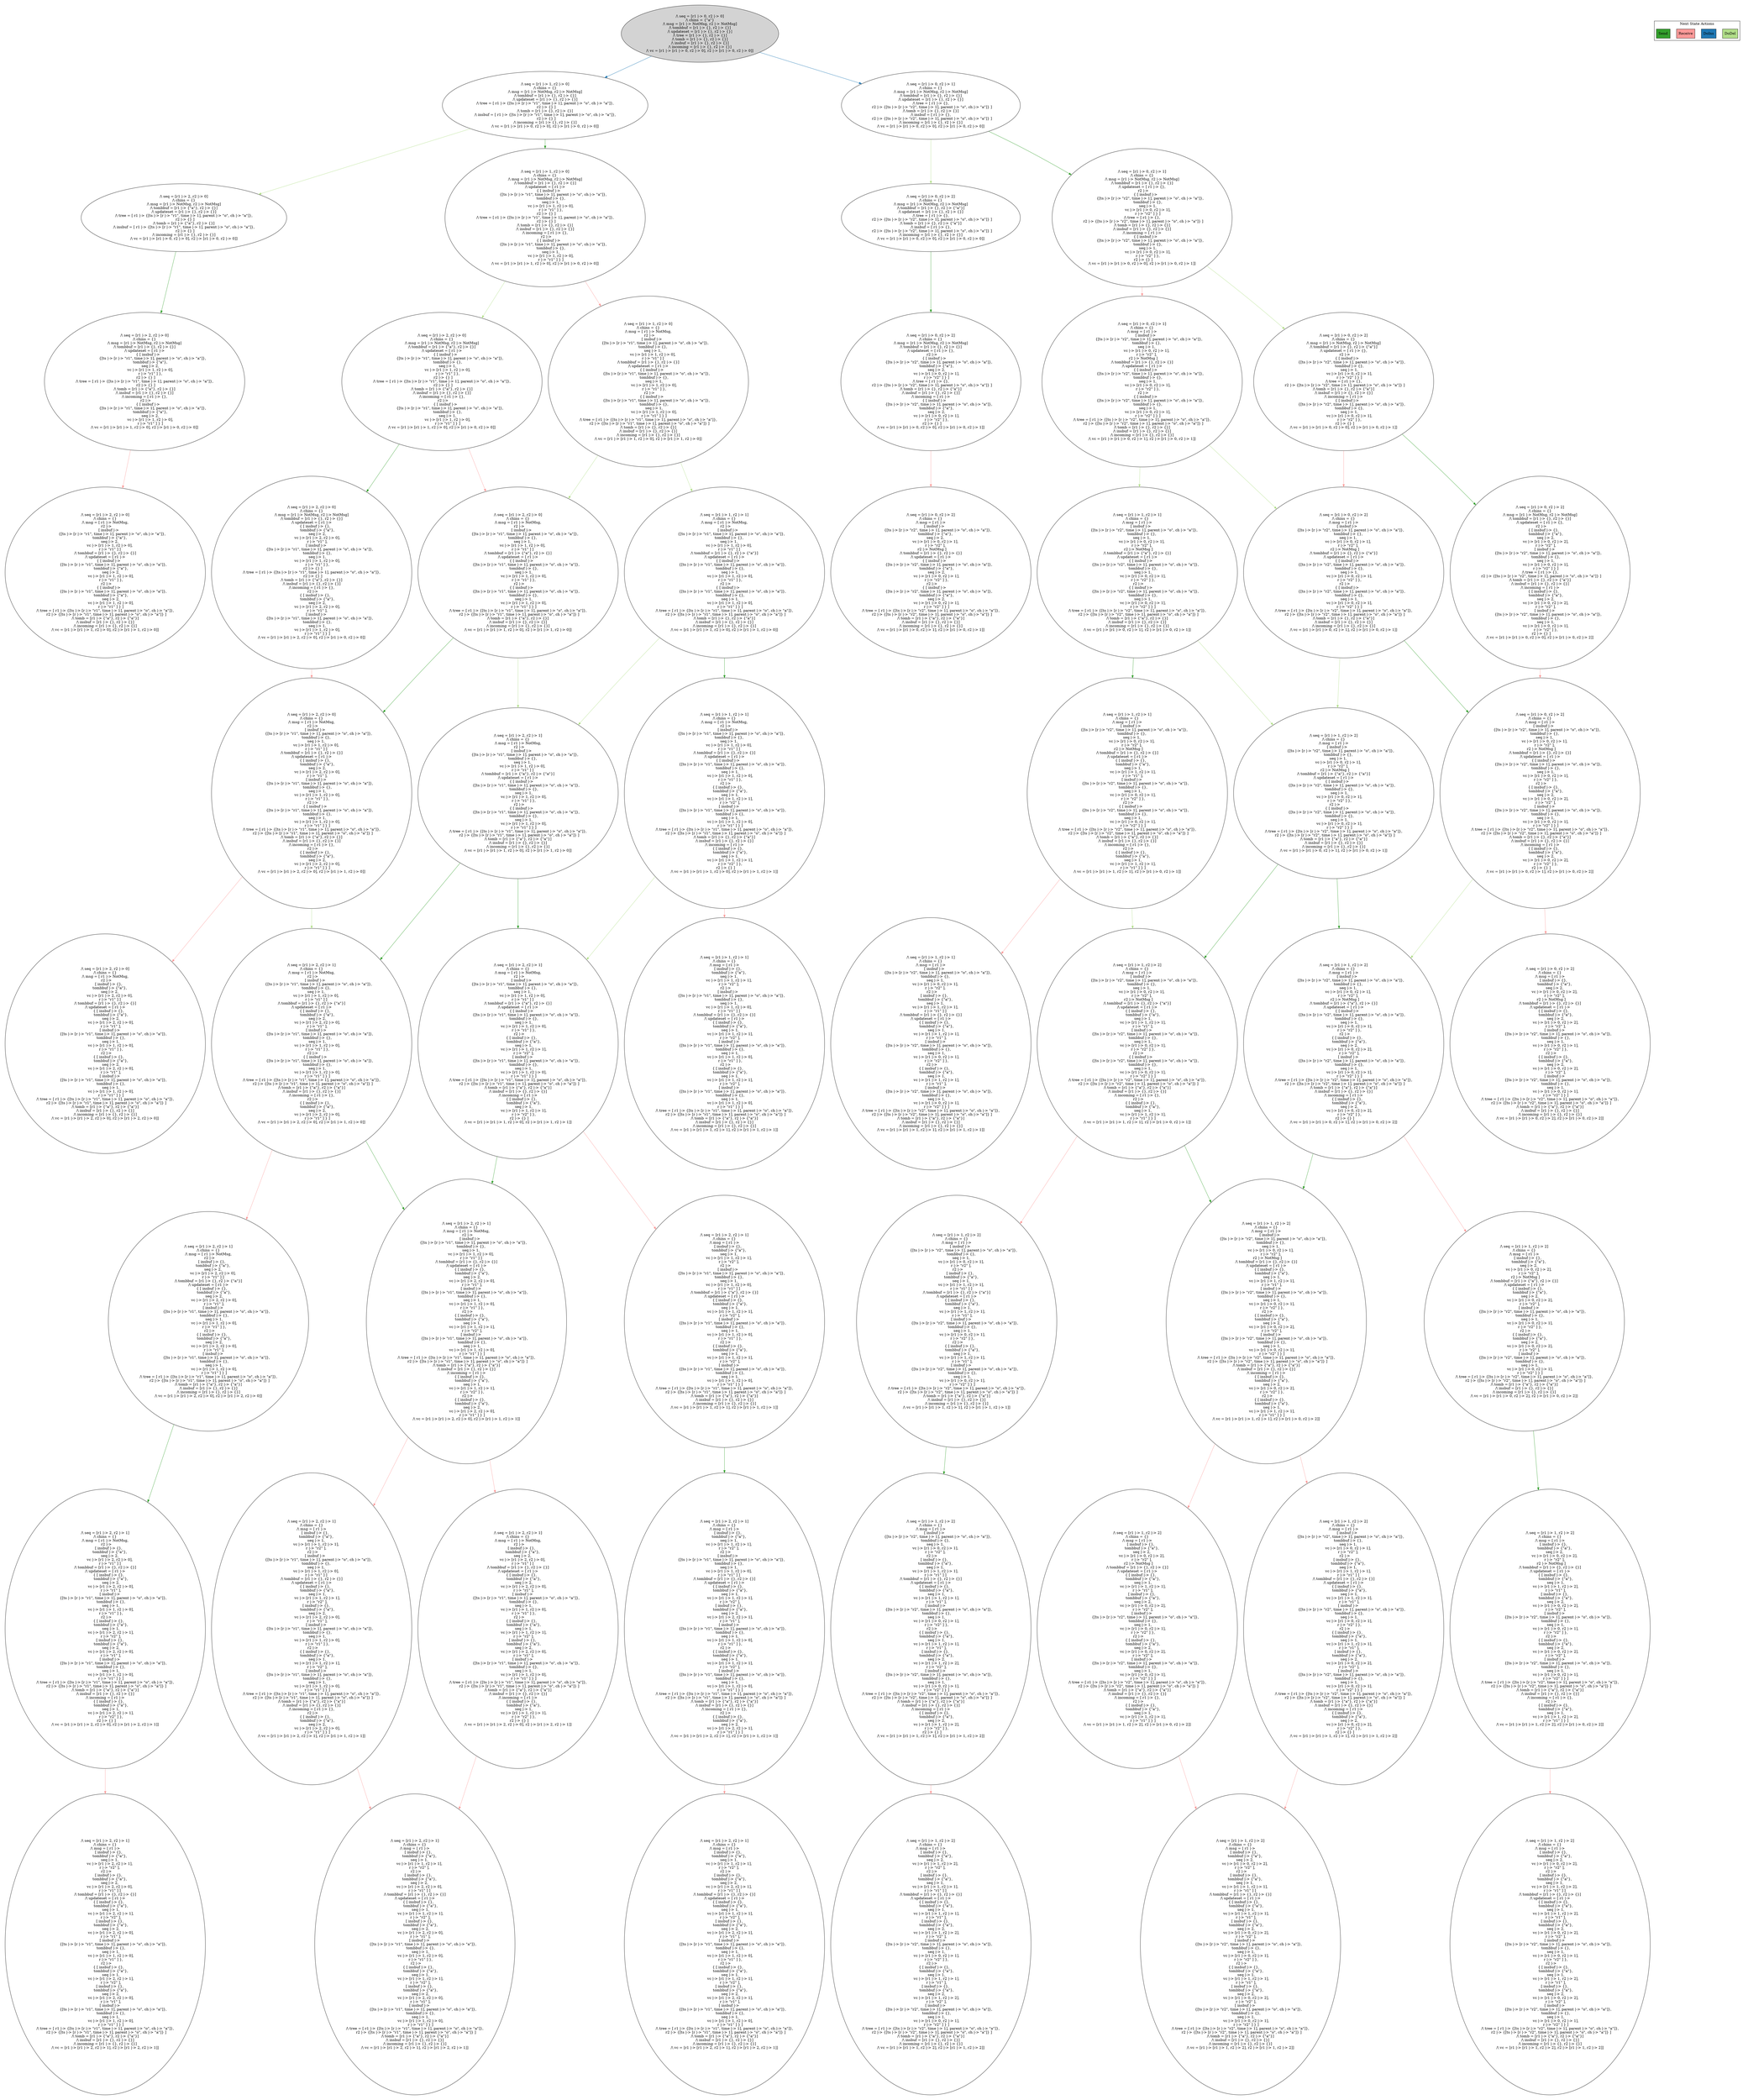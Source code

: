 strict digraph DiskGraph {
edge [colorscheme="paired12"]
nodesep=0.35;
subgraph cluster_graph {
color="white";
6856106905398133160 [style = filled] [label="/\\ seq = [r1 |-> 0, r2 |-> 0]
/\\ chins = {\"a\"}
/\\ msg = [r1 |-> NotMsg, r2 |-> NotMsg]
/\\ tombbuf = [r1 |-> {}, r2 |-> {}]
/\\ updateset = [r1 |-> {}, r2 |-> {}]
/\\ tree = [r1 |-> {}, r2 |-> {}]
/\\ tomb = [r1 |-> {}, r2 |-> {}]
/\\ insbuf = [r1 |-> {}, r2 |-> {}]
/\\ incoming = [r1 |-> {}, r2 |-> {}]
/\\ vc = [r1 |-> [r1 |-> 0, r2 |-> 0], r2 |-> [r1 |-> 0, r2 |-> 0]]"]
6856106905398133160 -> -2177813959079772936 [label="" color="2" fontcolor="2"];
-2177813959079772936 [label="/\\ seq = [r1 |-> 1, r2 |-> 0]
/\\ chins = {}
/\\ msg = [r1 |-> NotMsg, r2 |-> NotMsg]
/\\ tombbuf = [r1 |-> {}, r2 |-> {}]
/\\ updateset = [r1 |-> {}, r2 |-> {}]
/\\ tree = [ r1 |-> {[ts |-> [r |-> \"r1\", time |-> 1], parent |-> \"o\", ch |-> \"a\"]},
  r2 |-> {} ]
/\\ tomb = [r1 |-> {}, r2 |-> {}]
/\\ insbuf = [ r1 |-> {[ts |-> [r |-> \"r1\", time |-> 1], parent |-> \"o\", ch |-> \"a\"]},
  r2 |-> {} ]
/\\ incoming = [r1 |-> {}, r2 |-> {}]
/\\ vc = [r1 |-> [r1 |-> 0, r2 |-> 0], r2 |-> [r1 |-> 0, r2 |-> 0]]"];
6856106905398133160 -> -3823027390215968301 [label="" color="2" fontcolor="2"];
-3823027390215968301 [label="/\\ seq = [r1 |-> 0, r2 |-> 1]
/\\ chins = {}
/\\ msg = [r1 |-> NotMsg, r2 |-> NotMsg]
/\\ tombbuf = [r1 |-> {}, r2 |-> {}]
/\\ updateset = [r1 |-> {}, r2 |-> {}]
/\\ tree = [ r1 |-> {},
  r2 |-> {[ts |-> [r |-> \"r2\", time |-> 1], parent |-> \"o\", ch |-> \"a\"]} ]
/\\ tomb = [r1 |-> {}, r2 |-> {}]
/\\ insbuf = [ r1 |-> {},
  r2 |-> {[ts |-> [r |-> \"r2\", time |-> 1], parent |-> \"o\", ch |-> \"a\"]} ]
/\\ incoming = [r1 |-> {}, r2 |-> {}]
/\\ vc = [r1 |-> [r1 |-> 0, r2 |-> 0], r2 |-> [r1 |-> 0, r2 |-> 0]]"];
-2177813959079772936 -> 6642284371479589206 [label="" color="3" fontcolor="3"];
6642284371479589206 [label="/\\ seq = [r1 |-> 2, r2 |-> 0]
/\\ chins = {}
/\\ msg = [r1 |-> NotMsg, r2 |-> NotMsg]
/\\ tombbuf = [r1 |-> {\"a\"}, r2 |-> {}]
/\\ updateset = [r1 |-> {}, r2 |-> {}]
/\\ tree = [ r1 |-> {[ts |-> [r |-> \"r1\", time |-> 1], parent |-> \"o\", ch |-> \"a\"]},
  r2 |-> {} ]
/\\ tomb = [r1 |-> {\"a\"}, r2 |-> {}]
/\\ insbuf = [ r1 |-> {[ts |-> [r |-> \"r1\", time |-> 1], parent |-> \"o\", ch |-> \"a\"]},
  r2 |-> {} ]
/\\ incoming = [r1 |-> {}, r2 |-> {}]
/\\ vc = [r1 |-> [r1 |-> 0, r2 |-> 0], r2 |-> [r1 |-> 0, r2 |-> 0]]"];
-3823027390215968301 -> 9109464405628611987 [label="" color="3" fontcolor="3"];
9109464405628611987 [label="/\\ seq = [r1 |-> 0, r2 |-> 2]
/\\ chins = {}
/\\ msg = [r1 |-> NotMsg, r2 |-> NotMsg]
/\\ tombbuf = [r1 |-> {}, r2 |-> {\"a\"}]
/\\ updateset = [r1 |-> {}, r2 |-> {}]
/\\ tree = [ r1 |-> {},
  r2 |-> {[ts |-> [r |-> \"r2\", time |-> 1], parent |-> \"o\", ch |-> \"a\"]} ]
/\\ tomb = [r1 |-> {}, r2 |-> {\"a\"}]
/\\ insbuf = [ r1 |-> {},
  r2 |-> {[ts |-> [r |-> \"r2\", time |-> 1], parent |-> \"o\", ch |-> \"a\"]} ]
/\\ incoming = [r1 |-> {}, r2 |-> {}]
/\\ vc = [r1 |-> [r1 |-> 0, r2 |-> 0], r2 |-> [r1 |-> 0, r2 |-> 0]]"];
-3823027390215968301 -> -7367906787539570401 [label="" color="4" fontcolor="4"];
-7367906787539570401 [label="/\\ seq = [r1 |-> 0, r2 |-> 1]
/\\ chins = {}
/\\ msg = [r1 |-> NotMsg, r2 |-> NotMsg]
/\\ tombbuf = [r1 |-> {}, r2 |-> {}]
/\\ updateset = [ r1 |-> {},
  r2 |->
      { [ insbuf |->
              {[ts |-> [r |-> \"r2\", time |-> 1], parent |-> \"o\", ch |-> \"a\"]},
          tombbuf |-> {},
          seq |-> 1,
          vc |-> [r1 |-> 0, r2 |-> 1],
          r |-> \"r2\" ] } ]
/\\ tree = [ r1 |-> {},
  r2 |-> {[ts |-> [r |-> \"r2\", time |-> 1], parent |-> \"o\", ch |-> \"a\"]} ]
/\\ tomb = [r1 |-> {}, r2 |-> {}]
/\\ insbuf = [r1 |-> {}, r2 |-> {}]
/\\ incoming = [ r1 |->
      { [ insbuf |->
              {[ts |-> [r |-> \"r2\", time |-> 1], parent |-> \"o\", ch |-> \"a\"]},
          tombbuf |-> {},
          seq |-> 1,
          vc |-> [r1 |-> 0, r2 |-> 1],
          r |-> \"r2\" ] },
  r2 |-> {} ]
/\\ vc = [r1 |-> [r1 |-> 0, r2 |-> 0], r2 |-> [r1 |-> 0, r2 |-> 1]]"];
-7367906787539570401 -> 8069407286555367473 [label="" color="5" fontcolor="5"];
8069407286555367473 [label="/\\ seq = [r1 |-> 0, r2 |-> 1]
/\\ chins = {}
/\\ msg = [ r1 |->
      [ insbuf |->
            {[ts |-> [r |-> \"r2\", time |-> 1], parent |-> \"o\", ch |-> \"a\"]},
        tombbuf |-> {},
        seq |-> 1,
        vc |-> [r1 |-> 0, r2 |-> 1],
        r |-> \"r2\" ],
  r2 |-> NotMsg ]
/\\ tombbuf = [r1 |-> {}, r2 |-> {}]
/\\ updateset = [ r1 |->
      { [ insbuf |->
              {[ts |-> [r |-> \"r2\", time |-> 1], parent |-> \"o\", ch |-> \"a\"]},
          tombbuf |-> {},
          seq |-> 1,
          vc |-> [r1 |-> 0, r2 |-> 1],
          r |-> \"r2\" ] },
  r2 |->
      { [ insbuf |->
              {[ts |-> [r |-> \"r2\", time |-> 1], parent |-> \"o\", ch |-> \"a\"]},
          tombbuf |-> {},
          seq |-> 1,
          vc |-> [r1 |-> 0, r2 |-> 1],
          r |-> \"r2\" ] } ]
/\\ tree = [ r1 |-> {[ts |-> [r |-> \"r2\", time |-> 1], parent |-> \"o\", ch |-> \"a\"]},
  r2 |-> {[ts |-> [r |-> \"r2\", time |-> 1], parent |-> \"o\", ch |-> \"a\"]} ]
/\\ tomb = [r1 |-> {}, r2 |-> {}]
/\\ insbuf = [r1 |-> {}, r2 |-> {}]
/\\ incoming = [r1 |-> {}, r2 |-> {}]
/\\ vc = [r1 |-> [r1 |-> 0, r2 |-> 1], r2 |-> [r1 |-> 0, r2 |-> 1]]"];
6642284371479589206 -> -130680987287778161 [label="" color="4" fontcolor="4"];
-130680987287778161 [label="/\\ seq = [r1 |-> 2, r2 |-> 0]
/\\ chins = {}
/\\ msg = [r1 |-> NotMsg, r2 |-> NotMsg]
/\\ tombbuf = [r1 |-> {}, r2 |-> {}]
/\\ updateset = [ r1 |->
      { [ insbuf |->
              {[ts |-> [r |-> \"r1\", time |-> 1], parent |-> \"o\", ch |-> \"a\"]},
          tombbuf |-> {\"a\"},
          seq |-> 2,
          vc |-> [r1 |-> 1, r2 |-> 0],
          r |-> \"r1\" ] },
  r2 |-> {} ]
/\\ tree = [ r1 |-> {[ts |-> [r |-> \"r1\", time |-> 1], parent |-> \"o\", ch |-> \"a\"]},
  r2 |-> {} ]
/\\ tomb = [r1 |-> {\"a\"}, r2 |-> {}]
/\\ insbuf = [r1 |-> {}, r2 |-> {}]
/\\ incoming = [ r1 |-> {},
  r2 |->
      { [ insbuf |->
              {[ts |-> [r |-> \"r1\", time |-> 1], parent |-> \"o\", ch |-> \"a\"]},
          tombbuf |-> {\"a\"},
          seq |-> 2,
          vc |-> [r1 |-> 1, r2 |-> 0],
          r |-> \"r1\" ] } ]
/\\ vc = [r1 |-> [r1 |-> 1, r2 |-> 0], r2 |-> [r1 |-> 0, r2 |-> 0]]"];
6642284371479589206 -> -130680987287778161 [label="" color="4" fontcolor="4"];
-7367906787539570401 -> 2425920522440873693 [label="" color="3" fontcolor="3"];
2425920522440873693 [label="/\\ seq = [r1 |-> 0, r2 |-> 2]
/\\ chins = {}
/\\ msg = [r1 |-> NotMsg, r2 |-> NotMsg]
/\\ tombbuf = [r1 |-> {}, r2 |-> {\"a\"}]
/\\ updateset = [ r1 |-> {},
  r2 |->
      { [ insbuf |->
              {[ts |-> [r |-> \"r2\", time |-> 1], parent |-> \"o\", ch |-> \"a\"]},
          tombbuf |-> {},
          seq |-> 1,
          vc |-> [r1 |-> 0, r2 |-> 1],
          r |-> \"r2\" ] } ]
/\\ tree = [ r1 |-> {},
  r2 |-> {[ts |-> [r |-> \"r2\", time |-> 1], parent |-> \"o\", ch |-> \"a\"]} ]
/\\ tomb = [r1 |-> {}, r2 |-> {\"a\"}]
/\\ insbuf = [r1 |-> {}, r2 |-> {}]
/\\ incoming = [ r1 |->
      { [ insbuf |->
              {[ts |-> [r |-> \"r2\", time |-> 1], parent |-> \"o\", ch |-> \"a\"]},
          tombbuf |-> {},
          seq |-> 1,
          vc |-> [r1 |-> 0, r2 |-> 1],
          r |-> \"r2\" ] },
  r2 |-> {} ]
/\\ vc = [r1 |-> [r1 |-> 0, r2 |-> 0], r2 |-> [r1 |-> 0, r2 |-> 1]]"];
-2177813959079772936 -> -5851976577622419039 [label="" color="4" fontcolor="4"];
-5851976577622419039 [label="/\\ seq = [r1 |-> 1, r2 |-> 0]
/\\ chins = {}
/\\ msg = [r1 |-> NotMsg, r2 |-> NotMsg]
/\\ tombbuf = [r1 |-> {}, r2 |-> {}]
/\\ updateset = [ r1 |->
      { [ insbuf |->
              {[ts |-> [r |-> \"r1\", time |-> 1], parent |-> \"o\", ch |-> \"a\"]},
          tombbuf |-> {},
          seq |-> 1,
          vc |-> [r1 |-> 1, r2 |-> 0],
          r |-> \"r1\" ] },
  r2 |-> {} ]
/\\ tree = [ r1 |-> {[ts |-> [r |-> \"r1\", time |-> 1], parent |-> \"o\", ch |-> \"a\"]},
  r2 |-> {} ]
/\\ tomb = [r1 |-> {}, r2 |-> {}]
/\\ insbuf = [r1 |-> {}, r2 |-> {}]
/\\ incoming = [ r1 |-> {},
  r2 |->
      { [ insbuf |->
              {[ts |-> [r |-> \"r1\", time |-> 1], parent |-> \"o\", ch |-> \"a\"]},
          tombbuf |-> {},
          seq |-> 1,
          vc |-> [r1 |-> 1, r2 |-> 0],
          r |-> \"r1\" ] } ]
/\\ vc = [r1 |-> [r1 |-> 1, r2 |-> 0], r2 |-> [r1 |-> 0, r2 |-> 0]]"];
2425920522440873693 -> 5386738315686131915 [label="" color="5" fontcolor="5"];
5386738315686131915 [label="/\\ seq = [r1 |-> 0, r2 |-> 2]
/\\ chins = {}
/\\ msg = [ r1 |->
      [ insbuf |->
            {[ts |-> [r |-> \"r2\", time |-> 1], parent |-> \"o\", ch |-> \"a\"]},
        tombbuf |-> {},
        seq |-> 1,
        vc |-> [r1 |-> 0, r2 |-> 1],
        r |-> \"r2\" ],
  r2 |-> NotMsg ]
/\\ tombbuf = [r1 |-> {}, r2 |-> {\"a\"}]
/\\ updateset = [ r1 |->
      { [ insbuf |->
              {[ts |-> [r |-> \"r2\", time |-> 1], parent |-> \"o\", ch |-> \"a\"]},
          tombbuf |-> {},
          seq |-> 1,
          vc |-> [r1 |-> 0, r2 |-> 1],
          r |-> \"r2\" ] },
  r2 |->
      { [ insbuf |->
              {[ts |-> [r |-> \"r2\", time |-> 1], parent |-> \"o\", ch |-> \"a\"]},
          tombbuf |-> {},
          seq |-> 1,
          vc |-> [r1 |-> 0, r2 |-> 1],
          r |-> \"r2\" ] } ]
/\\ tree = [ r1 |-> {[ts |-> [r |-> \"r2\", time |-> 1], parent |-> \"o\", ch |-> \"a\"]},
  r2 |-> {[ts |-> [r |-> \"r2\", time |-> 1], parent |-> \"o\", ch |-> \"a\"]} ]
/\\ tomb = [r1 |-> {}, r2 |-> {\"a\"}]
/\\ insbuf = [r1 |-> {}, r2 |-> {}]
/\\ incoming = [r1 |-> {}, r2 |-> {}]
/\\ vc = [r1 |-> [r1 |-> 0, r2 |-> 1], r2 |-> [r1 |-> 0, r2 |-> 1]]"];
2425920522440873693 -> -5017234934223453833 [label="" color="4" fontcolor="4"];
-5017234934223453833 [label="/\\ seq = [r1 |-> 0, r2 |-> 2]
/\\ chins = {}
/\\ msg = [r1 |-> NotMsg, r2 |-> NotMsg]
/\\ tombbuf = [r1 |-> {}, r2 |-> {}]
/\\ updateset = [ r1 |-> {},
  r2 |->
      { [ insbuf |-> {},
          tombbuf |-> {\"a\"},
          seq |-> 2,
          vc |-> [r1 |-> 0, r2 |-> 2],
          r |-> \"r2\" ],
        [ insbuf |->
              {[ts |-> [r |-> \"r2\", time |-> 1], parent |-> \"o\", ch |-> \"a\"]},
          tombbuf |-> {},
          seq |-> 1,
          vc |-> [r1 |-> 0, r2 |-> 1],
          r |-> \"r2\" ] } ]
/\\ tree = [ r1 |-> {},
  r2 |-> {[ts |-> [r |-> \"r2\", time |-> 1], parent |-> \"o\", ch |-> \"a\"]} ]
/\\ tomb = [r1 |-> {}, r2 |-> {\"a\"}]
/\\ insbuf = [r1 |-> {}, r2 |-> {}]
/\\ incoming = [ r1 |->
      { [ insbuf |-> {},
          tombbuf |-> {\"a\"},
          seq |-> 2,
          vc |-> [r1 |-> 0, r2 |-> 2],
          r |-> \"r2\" ],
        [ insbuf |->
              {[ts |-> [r |-> \"r2\", time |-> 1], parent |-> \"o\", ch |-> \"a\"]},
          tombbuf |-> {},
          seq |-> 1,
          vc |-> [r1 |-> 0, r2 |-> 1],
          r |-> \"r2\" ] },
  r2 |-> {} ]
/\\ vc = [r1 |-> [r1 |-> 0, r2 |-> 0], r2 |-> [r1 |-> 0, r2 |-> 2]]"];
-5851976577622419039 -> 3592013189211845113 [label="" color="3" fontcolor="3"];
3592013189211845113 [label="/\\ seq = [r1 |-> 2, r2 |-> 0]
/\\ chins = {}
/\\ msg = [r1 |-> NotMsg, r2 |-> NotMsg]
/\\ tombbuf = [r1 |-> {\"a\"}, r2 |-> {}]
/\\ updateset = [ r1 |->
      { [ insbuf |->
              {[ts |-> [r |-> \"r1\", time |-> 1], parent |-> \"o\", ch |-> \"a\"]},
          tombbuf |-> {},
          seq |-> 1,
          vc |-> [r1 |-> 1, r2 |-> 0],
          r |-> \"r1\" ] },
  r2 |-> {} ]
/\\ tree = [ r1 |-> {[ts |-> [r |-> \"r1\", time |-> 1], parent |-> \"o\", ch |-> \"a\"]},
  r2 |-> {} ]
/\\ tomb = [r1 |-> {\"a\"}, r2 |-> {}]
/\\ insbuf = [r1 |-> {}, r2 |-> {}]
/\\ incoming = [ r1 |-> {},
  r2 |->
      { [ insbuf |->
              {[ts |-> [r |-> \"r1\", time |-> 1], parent |-> \"o\", ch |-> \"a\"]},
          tombbuf |-> {},
          seq |-> 1,
          vc |-> [r1 |-> 1, r2 |-> 0],
          r |-> \"r1\" ] } ]
/\\ vc = [r1 |-> [r1 |-> 1, r2 |-> 0], r2 |-> [r1 |-> 0, r2 |-> 0]]"];
-5851976577622419039 -> 3157874372403044377 [label="" color="5" fontcolor="5"];
3157874372403044377 [label="/\\ seq = [r1 |-> 1, r2 |-> 0]
/\\ chins = {}
/\\ msg = [ r1 |-> NotMsg,
  r2 |->
      [ insbuf |->
            {[ts |-> [r |-> \"r1\", time |-> 1], parent |-> \"o\", ch |-> \"a\"]},
        tombbuf |-> {},
        seq |-> 1,
        vc |-> [r1 |-> 1, r2 |-> 0],
        r |-> \"r1\" ] ]
/\\ tombbuf = [r1 |-> {}, r2 |-> {}]
/\\ updateset = [ r1 |->
      { [ insbuf |->
              {[ts |-> [r |-> \"r1\", time |-> 1], parent |-> \"o\", ch |-> \"a\"]},
          tombbuf |-> {},
          seq |-> 1,
          vc |-> [r1 |-> 1, r2 |-> 0],
          r |-> \"r1\" ] },
  r2 |->
      { [ insbuf |->
              {[ts |-> [r |-> \"r1\", time |-> 1], parent |-> \"o\", ch |-> \"a\"]},
          tombbuf |-> {},
          seq |-> 1,
          vc |-> [r1 |-> 1, r2 |-> 0],
          r |-> \"r1\" ] } ]
/\\ tree = [ r1 |-> {[ts |-> [r |-> \"r1\", time |-> 1], parent |-> \"o\", ch |-> \"a\"]},
  r2 |-> {[ts |-> [r |-> \"r1\", time |-> 1], parent |-> \"o\", ch |-> \"a\"]} ]
/\\ tomb = [r1 |-> {}, r2 |-> {}]
/\\ insbuf = [r1 |-> {}, r2 |-> {}]
/\\ incoming = [r1 |-> {}, r2 |-> {}]
/\\ vc = [r1 |-> [r1 |-> 1, r2 |-> 0], r2 |-> [r1 |-> 1, r2 |-> 0]]"];
8069407286555367473 -> -1583633647633608730 [label="" color="3" fontcolor="3"];
-1583633647633608730 [label="/\\ seq = [r1 |-> 1, r2 |-> 1]
/\\ chins = {}
/\\ msg = [ r1 |->
      [ insbuf |->
            {[ts |-> [r |-> \"r2\", time |-> 1], parent |-> \"o\", ch |-> \"a\"]},
        tombbuf |-> {},
        seq |-> 1,
        vc |-> [r1 |-> 0, r2 |-> 1],
        r |-> \"r2\" ],
  r2 |-> NotMsg ]
/\\ tombbuf = [r1 |-> {\"a\"}, r2 |-> {}]
/\\ updateset = [ r1 |->
      { [ insbuf |->
              {[ts |-> [r |-> \"r2\", time |-> 1], parent |-> \"o\", ch |-> \"a\"]},
          tombbuf |-> {},
          seq |-> 1,
          vc |-> [r1 |-> 0, r2 |-> 1],
          r |-> \"r2\" ] },
  r2 |->
      { [ insbuf |->
              {[ts |-> [r |-> \"r2\", time |-> 1], parent |-> \"o\", ch |-> \"a\"]},
          tombbuf |-> {},
          seq |-> 1,
          vc |-> [r1 |-> 0, r2 |-> 1],
          r |-> \"r2\" ] } ]
/\\ tree = [ r1 |-> {[ts |-> [r |-> \"r2\", time |-> 1], parent |-> \"o\", ch |-> \"a\"]},
  r2 |-> {[ts |-> [r |-> \"r2\", time |-> 1], parent |-> \"o\", ch |-> \"a\"]} ]
/\\ tomb = [r1 |-> {\"a\"}, r2 |-> {}]
/\\ insbuf = [r1 |-> {}, r2 |-> {}]
/\\ incoming = [r1 |-> {}, r2 |-> {}]
/\\ vc = [r1 |-> [r1 |-> 0, r2 |-> 1], r2 |-> [r1 |-> 0, r2 |-> 1]]"];
8069407286555367473 -> 5386738315686131915 [label="" color="3" fontcolor="3"];
5386738315686131915 -> -7450636209012095267 [label="" color="3" fontcolor="3"];
-7450636209012095267 [label="/\\ seq = [r1 |-> 1, r2 |-> 2]
/\\ chins = {}
/\\ msg = [ r1 |->
      [ insbuf |->
            {[ts |-> [r |-> \"r2\", time |-> 1], parent |-> \"o\", ch |-> \"a\"]},
        tombbuf |-> {},
        seq |-> 1,
        vc |-> [r1 |-> 0, r2 |-> 1],
        r |-> \"r2\" ],
  r2 |-> NotMsg ]
/\\ tombbuf = [r1 |-> {\"a\"}, r2 |-> {\"a\"}]
/\\ updateset = [ r1 |->
      { [ insbuf |->
              {[ts |-> [r |-> \"r2\", time |-> 1], parent |-> \"o\", ch |-> \"a\"]},
          tombbuf |-> {},
          seq |-> 1,
          vc |-> [r1 |-> 0, r2 |-> 1],
          r |-> \"r2\" ] },
  r2 |->
      { [ insbuf |->
              {[ts |-> [r |-> \"r2\", time |-> 1], parent |-> \"o\", ch |-> \"a\"]},
          tombbuf |-> {},
          seq |-> 1,
          vc |-> [r1 |-> 0, r2 |-> 1],
          r |-> \"r2\" ] } ]
/\\ tree = [ r1 |-> {[ts |-> [r |-> \"r2\", time |-> 1], parent |-> \"o\", ch |-> \"a\"]},
  r2 |-> {[ts |-> [r |-> \"r2\", time |-> 1], parent |-> \"o\", ch |-> \"a\"]} ]
/\\ tomb = [r1 |-> {\"a\"}, r2 |-> {\"a\"}]
/\\ insbuf = [r1 |-> {}, r2 |-> {}]
/\\ incoming = [r1 |-> {}, r2 |-> {}]
/\\ vc = [r1 |-> [r1 |-> 0, r2 |-> 1], r2 |-> [r1 |-> 0, r2 |-> 1]]"];
9109464405628611987 -> 1830862359304038189 [label="" color="4" fontcolor="4"];
1830862359304038189 [label="/\\ seq = [r1 |-> 0, r2 |-> 2]
/\\ chins = {}
/\\ msg = [r1 |-> NotMsg, r2 |-> NotMsg]
/\\ tombbuf = [r1 |-> {}, r2 |-> {}]
/\\ updateset = [ r1 |-> {},
  r2 |->
      { [ insbuf |->
              {[ts |-> [r |-> \"r2\", time |-> 1], parent |-> \"o\", ch |-> \"a\"]},
          tombbuf |-> {\"a\"},
          seq |-> 2,
          vc |-> [r1 |-> 0, r2 |-> 1],
          r |-> \"r2\" ] } ]
/\\ tree = [ r1 |-> {},
  r2 |-> {[ts |-> [r |-> \"r2\", time |-> 1], parent |-> \"o\", ch |-> \"a\"]} ]
/\\ tomb = [r1 |-> {}, r2 |-> {\"a\"}]
/\\ insbuf = [r1 |-> {}, r2 |-> {}]
/\\ incoming = [ r1 |->
      { [ insbuf |->
              {[ts |-> [r |-> \"r2\", time |-> 1], parent |-> \"o\", ch |-> \"a\"]},
          tombbuf |-> {\"a\"},
          seq |-> 2,
          vc |-> [r1 |-> 0, r2 |-> 1],
          r |-> \"r2\" ] },
  r2 |-> {} ]
/\\ vc = [r1 |-> [r1 |-> 0, r2 |-> 0], r2 |-> [r1 |-> 0, r2 |-> 1]]"];
9109464405628611987 -> 1830862359304038189 [label="" color="4" fontcolor="4"];
-5017234934223453833 -> 6092308569335889472 [label="" color="5" fontcolor="5"];
6092308569335889472 [label="/\\ seq = [r1 |-> 0, r2 |-> 2]
/\\ chins = {}
/\\ msg = [ r1 |->
      [ insbuf |->
            {[ts |-> [r |-> \"r2\", time |-> 1], parent |-> \"o\", ch |-> \"a\"]},
        tombbuf |-> {},
        seq |-> 1,
        vc |-> [r1 |-> 0, r2 |-> 1],
        r |-> \"r2\" ],
  r2 |-> NotMsg ]
/\\ tombbuf = [r1 |-> {}, r2 |-> {}]
/\\ updateset = [ r1 |->
      { [ insbuf |->
              {[ts |-> [r |-> \"r2\", time |-> 1], parent |-> \"o\", ch |-> \"a\"]},
          tombbuf |-> {},
          seq |-> 1,
          vc |-> [r1 |-> 0, r2 |-> 1],
          r |-> \"r2\" ] },
  r2 |->
      { [ insbuf |-> {},
          tombbuf |-> {\"a\"},
          seq |-> 2,
          vc |-> [r1 |-> 0, r2 |-> 2],
          r |-> \"r2\" ],
        [ insbuf |->
              {[ts |-> [r |-> \"r2\", time |-> 1], parent |-> \"o\", ch |-> \"a\"]},
          tombbuf |-> {},
          seq |-> 1,
          vc |-> [r1 |-> 0, r2 |-> 1],
          r |-> \"r2\" ] } ]
/\\ tree = [ r1 |-> {[ts |-> [r |-> \"r2\", time |-> 1], parent |-> \"o\", ch |-> \"a\"]},
  r2 |-> {[ts |-> [r |-> \"r2\", time |-> 1], parent |-> \"o\", ch |-> \"a\"]} ]
/\\ tomb = [r1 |-> {}, r2 |-> {\"a\"}]
/\\ insbuf = [r1 |-> {}, r2 |-> {}]
/\\ incoming = [ r1 |->
      { [ insbuf |-> {},
          tombbuf |-> {\"a\"},
          seq |-> 2,
          vc |-> [r1 |-> 0, r2 |-> 2],
          r |-> \"r2\" ] },
  r2 |-> {} ]
/\\ vc = [r1 |-> [r1 |-> 0, r2 |-> 1], r2 |-> [r1 |-> 0, r2 |-> 2]]"];
3592013189211845113 -> -2465067945628425867 [label="" color="4" fontcolor="4"];
-2465067945628425867 [label="/\\ seq = [r1 |-> 2, r2 |-> 0]
/\\ chins = {}
/\\ msg = [r1 |-> NotMsg, r2 |-> NotMsg]
/\\ tombbuf = [r1 |-> {}, r2 |-> {}]
/\\ updateset = [ r1 |->
      { [ insbuf |-> {},
          tombbuf |-> {\"a\"},
          seq |-> 2,
          vc |-> [r1 |-> 2, r2 |-> 0],
          r |-> \"r1\" ],
        [ insbuf |->
              {[ts |-> [r |-> \"r1\", time |-> 1], parent |-> \"o\", ch |-> \"a\"]},
          tombbuf |-> {},
          seq |-> 1,
          vc |-> [r1 |-> 1, r2 |-> 0],
          r |-> \"r1\" ] },
  r2 |-> {} ]
/\\ tree = [ r1 |-> {[ts |-> [r |-> \"r1\", time |-> 1], parent |-> \"o\", ch |-> \"a\"]},
  r2 |-> {} ]
/\\ tomb = [r1 |-> {\"a\"}, r2 |-> {}]
/\\ insbuf = [r1 |-> {}, r2 |-> {}]
/\\ incoming = [ r1 |-> {},
  r2 |->
      { [ insbuf |-> {},
          tombbuf |-> {\"a\"},
          seq |-> 2,
          vc |-> [r1 |-> 2, r2 |-> 0],
          r |-> \"r1\" ],
        [ insbuf |->
              {[ts |-> [r |-> \"r1\", time |-> 1], parent |-> \"o\", ch |-> \"a\"]},
          tombbuf |-> {},
          seq |-> 1,
          vc |-> [r1 |-> 1, r2 |-> 0],
          r |-> \"r1\" ] } ]
/\\ vc = [r1 |-> [r1 |-> 2, r2 |-> 0], r2 |-> [r1 |-> 0, r2 |-> 0]]"];
3592013189211845113 -> 4560100564302213874 [label="" color="5" fontcolor="5"];
4560100564302213874 [label="/\\ seq = [r1 |-> 2, r2 |-> 0]
/\\ chins = {}
/\\ msg = [ r1 |-> NotMsg,
  r2 |->
      [ insbuf |->
            {[ts |-> [r |-> \"r1\", time |-> 1], parent |-> \"o\", ch |-> \"a\"]},
        tombbuf |-> {},
        seq |-> 1,
        vc |-> [r1 |-> 1, r2 |-> 0],
        r |-> \"r1\" ] ]
/\\ tombbuf = [r1 |-> {\"a\"}, r2 |-> {}]
/\\ updateset = [ r1 |->
      { [ insbuf |->
              {[ts |-> [r |-> \"r1\", time |-> 1], parent |-> \"o\", ch |-> \"a\"]},
          tombbuf |-> {},
          seq |-> 1,
          vc |-> [r1 |-> 1, r2 |-> 0],
          r |-> \"r1\" ] },
  r2 |->
      { [ insbuf |->
              {[ts |-> [r |-> \"r1\", time |-> 1], parent |-> \"o\", ch |-> \"a\"]},
          tombbuf |-> {},
          seq |-> 1,
          vc |-> [r1 |-> 1, r2 |-> 0],
          r |-> \"r1\" ] } ]
/\\ tree = [ r1 |-> {[ts |-> [r |-> \"r1\", time |-> 1], parent |-> \"o\", ch |-> \"a\"]},
  r2 |-> {[ts |-> [r |-> \"r1\", time |-> 1], parent |-> \"o\", ch |-> \"a\"]} ]
/\\ tomb = [r1 |-> {\"a\"}, r2 |-> {}]
/\\ insbuf = [r1 |-> {}, r2 |-> {}]
/\\ incoming = [r1 |-> {}, r2 |-> {}]
/\\ vc = [r1 |-> [r1 |-> 1, r2 |-> 0], r2 |-> [r1 |-> 1, r2 |-> 0]]"];
-130680987287778161 -> -1395984177735455122 [label="" color="5" fontcolor="5"];
-1395984177735455122 [label="/\\ seq = [r1 |-> 2, r2 |-> 0]
/\\ chins = {}
/\\ msg = [ r1 |-> NotMsg,
  r2 |->
      [ insbuf |->
            {[ts |-> [r |-> \"r1\", time |-> 1], parent |-> \"o\", ch |-> \"a\"]},
        tombbuf |-> {\"a\"},
        seq |-> 2,
        vc |-> [r1 |-> 1, r2 |-> 0],
        r |-> \"r1\" ] ]
/\\ tombbuf = [r1 |-> {}, r2 |-> {}]
/\\ updateset = [ r1 |->
      { [ insbuf |->
              {[ts |-> [r |-> \"r1\", time |-> 1], parent |-> \"o\", ch |-> \"a\"]},
          tombbuf |-> {\"a\"},
          seq |-> 2,
          vc |-> [r1 |-> 1, r2 |-> 0],
          r |-> \"r1\" ] },
  r2 |->
      { [ insbuf |->
              {[ts |-> [r |-> \"r1\", time |-> 1], parent |-> \"o\", ch |-> \"a\"]},
          tombbuf |-> {\"a\"},
          seq |-> 2,
          vc |-> [r1 |-> 1, r2 |-> 0],
          r |-> \"r1\" ] } ]
/\\ tree = [ r1 |-> {[ts |-> [r |-> \"r1\", time |-> 1], parent |-> \"o\", ch |-> \"a\"]},
  r2 |-> {[ts |-> [r |-> \"r1\", time |-> 1], parent |-> \"o\", ch |-> \"a\"]} ]
/\\ tomb = [r1 |-> {\"a\"}, r2 |-> {\"a\"}]
/\\ insbuf = [r1 |-> {}, r2 |-> {}]
/\\ incoming = [r1 |-> {}, r2 |-> {}]
/\\ vc = [r1 |-> [r1 |-> 1, r2 |-> 0], r2 |-> [r1 |-> 1, r2 |-> 0]]"];
-7450636209012095267 -> 5442750001892263100 [label="" color="4" fontcolor="4"];
5442750001892263100 [label="/\\ seq = [r1 |-> 1, r2 |-> 2]
/\\ chins = {}
/\\ msg = [ r1 |->
      [ insbuf |->
            {[ts |-> [r |-> \"r2\", time |-> 1], parent |-> \"o\", ch |-> \"a\"]},
        tombbuf |-> {},
        seq |-> 1,
        vc |-> [r1 |-> 0, r2 |-> 1],
        r |-> \"r2\" ],
  r2 |-> NotMsg ]
/\\ tombbuf = [r1 |-> {}, r2 |-> {\"a\"}]
/\\ updateset = [ r1 |->
      { [ insbuf |-> {},
          tombbuf |-> {\"a\"},
          seq |-> 1,
          vc |-> [r1 |-> 1, r2 |-> 1],
          r |-> \"r1\" ],
        [ insbuf |->
              {[ts |-> [r |-> \"r2\", time |-> 1], parent |-> \"o\", ch |-> \"a\"]},
          tombbuf |-> {},
          seq |-> 1,
          vc |-> [r1 |-> 0, r2 |-> 1],
          r |-> \"r2\" ] },
  r2 |->
      { [ insbuf |->
              {[ts |-> [r |-> \"r2\", time |-> 1], parent |-> \"o\", ch |-> \"a\"]},
          tombbuf |-> {},
          seq |-> 1,
          vc |-> [r1 |-> 0, r2 |-> 1],
          r |-> \"r2\" ] } ]
/\\ tree = [ r1 |-> {[ts |-> [r |-> \"r2\", time |-> 1], parent |-> \"o\", ch |-> \"a\"]},
  r2 |-> {[ts |-> [r |-> \"r2\", time |-> 1], parent |-> \"o\", ch |-> \"a\"]} ]
/\\ tomb = [r1 |-> {\"a\"}, r2 |-> {\"a\"}]
/\\ insbuf = [r1 |-> {}, r2 |-> {}]
/\\ incoming = [ r1 |-> {},
  r2 |->
      { [ insbuf |-> {},
          tombbuf |-> {\"a\"},
          seq |-> 1,
          vc |-> [r1 |-> 1, r2 |-> 1],
          r |-> \"r1\" ] } ]
/\\ vc = [r1 |-> [r1 |-> 1, r2 |-> 1], r2 |-> [r1 |-> 0, r2 |-> 1]]"];
3157874372403044377 -> 4560100564302213874 [label="" color="3" fontcolor="3"];
5386738315686131915 -> 6092308569335889472 [label="" color="4" fontcolor="4"];
1830862359304038189 -> -7039894369151602965 [label="" color="5" fontcolor="5"];
-7039894369151602965 [label="/\\ seq = [r1 |-> 0, r2 |-> 2]
/\\ chins = {}
/\\ msg = [ r1 |->
      [ insbuf |->
            {[ts |-> [r |-> \"r2\", time |-> 1], parent |-> \"o\", ch |-> \"a\"]},
        tombbuf |-> {\"a\"},
        seq |-> 2,
        vc |-> [r1 |-> 0, r2 |-> 1],
        r |-> \"r2\" ],
  r2 |-> NotMsg ]
/\\ tombbuf = [r1 |-> {}, r2 |-> {}]
/\\ updateset = [ r1 |->
      { [ insbuf |->
              {[ts |-> [r |-> \"r2\", time |-> 1], parent |-> \"o\", ch |-> \"a\"]},
          tombbuf |-> {\"a\"},
          seq |-> 2,
          vc |-> [r1 |-> 0, r2 |-> 1],
          r |-> \"r2\" ] },
  r2 |->
      { [ insbuf |->
              {[ts |-> [r |-> \"r2\", time |-> 1], parent |-> \"o\", ch |-> \"a\"]},
          tombbuf |-> {\"a\"},
          seq |-> 2,
          vc |-> [r1 |-> 0, r2 |-> 1],
          r |-> \"r2\" ] } ]
/\\ tree = [ r1 |-> {[ts |-> [r |-> \"r2\", time |-> 1], parent |-> \"o\", ch |-> \"a\"]},
  r2 |-> {[ts |-> [r |-> \"r2\", time |-> 1], parent |-> \"o\", ch |-> \"a\"]} ]
/\\ tomb = [r1 |-> {\"a\"}, r2 |-> {\"a\"}]
/\\ insbuf = [r1 |-> {}, r2 |-> {}]
/\\ incoming = [r1 |-> {}, r2 |-> {}]
/\\ vc = [r1 |-> [r1 |-> 0, r2 |-> 1], r2 |-> [r1 |-> 0, r2 |-> 1]]"];
3157874372403044377 -> 464754933417189415 [label="" color="3" fontcolor="3"];
464754933417189415 [label="/\\ seq = [r1 |-> 1, r2 |-> 1]
/\\ chins = {}
/\\ msg = [ r1 |-> NotMsg,
  r2 |->
      [ insbuf |->
            {[ts |-> [r |-> \"r1\", time |-> 1], parent |-> \"o\", ch |-> \"a\"]},
        tombbuf |-> {},
        seq |-> 1,
        vc |-> [r1 |-> 1, r2 |-> 0],
        r |-> \"r1\" ] ]
/\\ tombbuf = [r1 |-> {}, r2 |-> {\"a\"}]
/\\ updateset = [ r1 |->
      { [ insbuf |->
              {[ts |-> [r |-> \"r1\", time |-> 1], parent |-> \"o\", ch |-> \"a\"]},
          tombbuf |-> {},
          seq |-> 1,
          vc |-> [r1 |-> 1, r2 |-> 0],
          r |-> \"r1\" ] },
  r2 |->
      { [ insbuf |->
              {[ts |-> [r |-> \"r1\", time |-> 1], parent |-> \"o\", ch |-> \"a\"]},
          tombbuf |-> {},
          seq |-> 1,
          vc |-> [r1 |-> 1, r2 |-> 0],
          r |-> \"r1\" ] } ]
/\\ tree = [ r1 |-> {[ts |-> [r |-> \"r1\", time |-> 1], parent |-> \"o\", ch |-> \"a\"]},
  r2 |-> {[ts |-> [r |-> \"r1\", time |-> 1], parent |-> \"o\", ch |-> \"a\"]} ]
/\\ tomb = [r1 |-> {}, r2 |-> {\"a\"}]
/\\ insbuf = [r1 |-> {}, r2 |-> {}]
/\\ incoming = [r1 |-> {}, r2 |-> {}]
/\\ vc = [r1 |-> [r1 |-> 1, r2 |-> 0], r2 |-> [r1 |-> 1, r2 |-> 0]]"];
-1583633647633608730 -> -798475929134161956 [label="" color="4" fontcolor="4"];
-798475929134161956 [label="/\\ seq = [r1 |-> 1, r2 |-> 1]
/\\ chins = {}
/\\ msg = [ r1 |->
      [ insbuf |->
            {[ts |-> [r |-> \"r2\", time |-> 1], parent |-> \"o\", ch |-> \"a\"]},
        tombbuf |-> {},
        seq |-> 1,
        vc |-> [r1 |-> 0, r2 |-> 1],
        r |-> \"r2\" ],
  r2 |-> NotMsg ]
/\\ tombbuf = [r1 |-> {}, r2 |-> {}]
/\\ updateset = [ r1 |->
      { [ insbuf |-> {},
          tombbuf |-> {\"a\"},
          seq |-> 1,
          vc |-> [r1 |-> 1, r2 |-> 1],
          r |-> \"r1\" ],
        [ insbuf |->
              {[ts |-> [r |-> \"r2\", time |-> 1], parent |-> \"o\", ch |-> \"a\"]},
          tombbuf |-> {},
          seq |-> 1,
          vc |-> [r1 |-> 0, r2 |-> 1],
          r |-> \"r2\" ] },
  r2 |->
      { [ insbuf |->
              {[ts |-> [r |-> \"r2\", time |-> 1], parent |-> \"o\", ch |-> \"a\"]},
          tombbuf |-> {},
          seq |-> 1,
          vc |-> [r1 |-> 0, r2 |-> 1],
          r |-> \"r2\" ] } ]
/\\ tree = [ r1 |-> {[ts |-> [r |-> \"r2\", time |-> 1], parent |-> \"o\", ch |-> \"a\"]},
  r2 |-> {[ts |-> [r |-> \"r2\", time |-> 1], parent |-> \"o\", ch |-> \"a\"]} ]
/\\ tomb = [r1 |-> {\"a\"}, r2 |-> {}]
/\\ insbuf = [r1 |-> {}, r2 |-> {}]
/\\ incoming = [ r1 |-> {},
  r2 |->
      { [ insbuf |-> {},
          tombbuf |-> {\"a\"},
          seq |-> 1,
          vc |-> [r1 |-> 1, r2 |-> 1],
          r |-> \"r1\" ] } ]
/\\ vc = [r1 |-> [r1 |-> 1, r2 |-> 1], r2 |-> [r1 |-> 0, r2 |-> 1]]"];
-1583633647633608730 -> -7450636209012095267 [label="" color="3" fontcolor="3"];
-7450636209012095267 -> 6984752147033491437 [label="" color="4" fontcolor="4"];
6984752147033491437 [label="/\\ seq = [r1 |-> 1, r2 |-> 2]
/\\ chins = {}
/\\ msg = [ r1 |->
      [ insbuf |->
            {[ts |-> [r |-> \"r2\", time |-> 1], parent |-> \"o\", ch |-> \"a\"]},
        tombbuf |-> {},
        seq |-> 1,
        vc |-> [r1 |-> 0, r2 |-> 1],
        r |-> \"r2\" ],
  r2 |-> NotMsg ]
/\\ tombbuf = [r1 |-> {\"a\"}, r2 |-> {}]
/\\ updateset = [ r1 |->
      { [ insbuf |->
              {[ts |-> [r |-> \"r2\", time |-> 1], parent |-> \"o\", ch |-> \"a\"]},
          tombbuf |-> {},
          seq |-> 1,
          vc |-> [r1 |-> 0, r2 |-> 1],
          r |-> \"r2\" ] },
  r2 |->
      { [ insbuf |-> {},
          tombbuf |-> {\"a\"},
          seq |-> 2,
          vc |-> [r1 |-> 0, r2 |-> 2],
          r |-> \"r2\" ],
        [ insbuf |->
              {[ts |-> [r |-> \"r2\", time |-> 1], parent |-> \"o\", ch |-> \"a\"]},
          tombbuf |-> {},
          seq |-> 1,
          vc |-> [r1 |-> 0, r2 |-> 1],
          r |-> \"r2\" ] } ]
/\\ tree = [ r1 |-> {[ts |-> [r |-> \"r2\", time |-> 1], parent |-> \"o\", ch |-> \"a\"]},
  r2 |-> {[ts |-> [r |-> \"r2\", time |-> 1], parent |-> \"o\", ch |-> \"a\"]} ]
/\\ tomb = [r1 |-> {\"a\"}, r2 |-> {\"a\"}]
/\\ insbuf = [r1 |-> {}, r2 |-> {}]
/\\ incoming = [ r1 |->
      { [ insbuf |-> {},
          tombbuf |-> {\"a\"},
          seq |-> 2,
          vc |-> [r1 |-> 0, r2 |-> 2],
          r |-> \"r2\" ] },
  r2 |-> {} ]
/\\ vc = [r1 |-> [r1 |-> 0, r2 |-> 1], r2 |-> [r1 |-> 0, r2 |-> 2]]"];
4560100564302213874 -> -5552998374340404864 [label="" color="4" fontcolor="4"];
-5552998374340404864 [label="/\\ seq = [r1 |-> 2, r2 |-> 0]
/\\ chins = {}
/\\ msg = [ r1 |-> NotMsg,
  r2 |->
      [ insbuf |->
            {[ts |-> [r |-> \"r1\", time |-> 1], parent |-> \"o\", ch |-> \"a\"]},
        tombbuf |-> {},
        seq |-> 1,
        vc |-> [r1 |-> 1, r2 |-> 0],
        r |-> \"r1\" ] ]
/\\ tombbuf = [r1 |-> {}, r2 |-> {}]
/\\ updateset = [ r1 |->
      { [ insbuf |-> {},
          tombbuf |-> {\"a\"},
          seq |-> 2,
          vc |-> [r1 |-> 2, r2 |-> 0],
          r |-> \"r1\" ],
        [ insbuf |->
              {[ts |-> [r |-> \"r1\", time |-> 1], parent |-> \"o\", ch |-> \"a\"]},
          tombbuf |-> {},
          seq |-> 1,
          vc |-> [r1 |-> 1, r2 |-> 0],
          r |-> \"r1\" ] },
  r2 |->
      { [ insbuf |->
              {[ts |-> [r |-> \"r1\", time |-> 1], parent |-> \"o\", ch |-> \"a\"]},
          tombbuf |-> {},
          seq |-> 1,
          vc |-> [r1 |-> 1, r2 |-> 0],
          r |-> \"r1\" ] } ]
/\\ tree = [ r1 |-> {[ts |-> [r |-> \"r1\", time |-> 1], parent |-> \"o\", ch |-> \"a\"]},
  r2 |-> {[ts |-> [r |-> \"r1\", time |-> 1], parent |-> \"o\", ch |-> \"a\"]} ]
/\\ tomb = [r1 |-> {\"a\"}, r2 |-> {}]
/\\ insbuf = [r1 |-> {}, r2 |-> {}]
/\\ incoming = [ r1 |-> {},
  r2 |->
      { [ insbuf |-> {},
          tombbuf |-> {\"a\"},
          seq |-> 2,
          vc |-> [r1 |-> 2, r2 |-> 0],
          r |-> \"r1\" ] } ]
/\\ vc = [r1 |-> [r1 |-> 2, r2 |-> 0], r2 |-> [r1 |-> 1, r2 |-> 0]]"];
4560100564302213874 -> 6232544077975464274 [label="" color="3" fontcolor="3"];
6232544077975464274 [label="/\\ seq = [r1 |-> 2, r2 |-> 1]
/\\ chins = {}
/\\ msg = [ r1 |-> NotMsg,
  r2 |->
      [ insbuf |->
            {[ts |-> [r |-> \"r1\", time |-> 1], parent |-> \"o\", ch |-> \"a\"]},
        tombbuf |-> {},
        seq |-> 1,
        vc |-> [r1 |-> 1, r2 |-> 0],
        r |-> \"r1\" ] ]
/\\ tombbuf = [r1 |-> {\"a\"}, r2 |-> {\"a\"}]
/\\ updateset = [ r1 |->
      { [ insbuf |->
              {[ts |-> [r |-> \"r1\", time |-> 1], parent |-> \"o\", ch |-> \"a\"]},
          tombbuf |-> {},
          seq |-> 1,
          vc |-> [r1 |-> 1, r2 |-> 0],
          r |-> \"r1\" ] },
  r2 |->
      { [ insbuf |->
              {[ts |-> [r |-> \"r1\", time |-> 1], parent |-> \"o\", ch |-> \"a\"]},
          tombbuf |-> {},
          seq |-> 1,
          vc |-> [r1 |-> 1, r2 |-> 0],
          r |-> \"r1\" ] } ]
/\\ tree = [ r1 |-> {[ts |-> [r |-> \"r1\", time |-> 1], parent |-> \"o\", ch |-> \"a\"]},
  r2 |-> {[ts |-> [r |-> \"r1\", time |-> 1], parent |-> \"o\", ch |-> \"a\"]} ]
/\\ tomb = [r1 |-> {\"a\"}, r2 |-> {\"a\"}]
/\\ insbuf = [r1 |-> {}, r2 |-> {}]
/\\ incoming = [r1 |-> {}, r2 |-> {}]
/\\ vc = [r1 |-> [r1 |-> 1, r2 |-> 0], r2 |-> [r1 |-> 1, r2 |-> 0]]"];
-2465067945628425867 -> -5552998374340404864 [label="" color="5" fontcolor="5"];
464754933417189415 -> 6232544077975464274 [label="" color="3" fontcolor="3"];
464754933417189415 -> -1287136828018004588 [label="" color="4" fontcolor="4"];
-1287136828018004588 [label="/\\ seq = [r1 |-> 1, r2 |-> 1]
/\\ chins = {}
/\\ msg = [ r1 |-> NotMsg,
  r2 |->
      [ insbuf |->
            {[ts |-> [r |-> \"r1\", time |-> 1], parent |-> \"o\", ch |-> \"a\"]},
        tombbuf |-> {},
        seq |-> 1,
        vc |-> [r1 |-> 1, r2 |-> 0],
        r |-> \"r1\" ] ]
/\\ tombbuf = [r1 |-> {}, r2 |-> {}]
/\\ updateset = [ r1 |->
      { [ insbuf |->
              {[ts |-> [r |-> \"r1\", time |-> 1], parent |-> \"o\", ch |-> \"a\"]},
          tombbuf |-> {},
          seq |-> 1,
          vc |-> [r1 |-> 1, r2 |-> 0],
          r |-> \"r1\" ] },
  r2 |->
      { [ insbuf |-> {},
          tombbuf |-> {\"a\"},
          seq |-> 1,
          vc |-> [r1 |-> 1, r2 |-> 1],
          r |-> \"r2\" ],
        [ insbuf |->
              {[ts |-> [r |-> \"r1\", time |-> 1], parent |-> \"o\", ch |-> \"a\"]},
          tombbuf |-> {},
          seq |-> 1,
          vc |-> [r1 |-> 1, r2 |-> 0],
          r |-> \"r1\" ] } ]
/\\ tree = [ r1 |-> {[ts |-> [r |-> \"r1\", time |-> 1], parent |-> \"o\", ch |-> \"a\"]},
  r2 |-> {[ts |-> [r |-> \"r1\", time |-> 1], parent |-> \"o\", ch |-> \"a\"]} ]
/\\ tomb = [r1 |-> {}, r2 |-> {\"a\"}]
/\\ insbuf = [r1 |-> {}, r2 |-> {}]
/\\ incoming = [ r1 |->
      { [ insbuf |-> {},
          tombbuf |-> {\"a\"},
          seq |-> 1,
          vc |-> [r1 |-> 1, r2 |-> 1],
          r |-> \"r2\" ] },
  r2 |-> {} ]
/\\ vc = [r1 |-> [r1 |-> 1, r2 |-> 0], r2 |-> [r1 |-> 1, r2 |-> 1]]"];
6092308569335889472 -> 6984752147033491437 [label="" color="3" fontcolor="3"];
6092308569335889472 -> 6110772706127013059 [label="" color="5" fontcolor="5"];
6110772706127013059 [label="/\\ seq = [r1 |-> 0, r2 |-> 2]
/\\ chins = {}
/\\ msg = [ r1 |->
      [ insbuf |-> {},
        tombbuf |-> {\"a\"},
        seq |-> 2,
        vc |-> [r1 |-> 0, r2 |-> 2],
        r |-> \"r2\" ],
  r2 |-> NotMsg ]
/\\ tombbuf = [r1 |-> {}, r2 |-> {}]
/\\ updateset = [ r1 |->
      { [ insbuf |-> {},
          tombbuf |-> {\"a\"},
          seq |-> 2,
          vc |-> [r1 |-> 0, r2 |-> 2],
          r |-> \"r2\" ],
        [ insbuf |->
              {[ts |-> [r |-> \"r2\", time |-> 1], parent |-> \"o\", ch |-> \"a\"]},
          tombbuf |-> {},
          seq |-> 1,
          vc |-> [r1 |-> 0, r2 |-> 1],
          r |-> \"r2\" ] },
  r2 |->
      { [ insbuf |-> {},
          tombbuf |-> {\"a\"},
          seq |-> 2,
          vc |-> [r1 |-> 0, r2 |-> 2],
          r |-> \"r2\" ],
        [ insbuf |->
              {[ts |-> [r |-> \"r2\", time |-> 1], parent |-> \"o\", ch |-> \"a\"]},
          tombbuf |-> {},
          seq |-> 1,
          vc |-> [r1 |-> 0, r2 |-> 1],
          r |-> \"r2\" ] } ]
/\\ tree = [ r1 |-> {[ts |-> [r |-> \"r2\", time |-> 1], parent |-> \"o\", ch |-> \"a\"]},
  r2 |-> {[ts |-> [r |-> \"r2\", time |-> 1], parent |-> \"o\", ch |-> \"a\"]} ]
/\\ tomb = [r1 |-> {\"a\"}, r2 |-> {\"a\"}]
/\\ insbuf = [r1 |-> {}, r2 |-> {}]
/\\ incoming = [r1 |-> {}, r2 |-> {}]
/\\ vc = [r1 |-> [r1 |-> 0, r2 |-> 2], r2 |-> [r1 |-> 0, r2 |-> 2]]"];
6984752147033491437 -> -5142023470316047675 [label="" color="4" fontcolor="4"];
-5142023470316047675 [label="/\\ seq = [r1 |-> 1, r2 |-> 2]
/\\ chins = {}
/\\ msg = [ r1 |->
      [ insbuf |->
            {[ts |-> [r |-> \"r2\", time |-> 1], parent |-> \"o\", ch |-> \"a\"]},
        tombbuf |-> {},
        seq |-> 1,
        vc |-> [r1 |-> 0, r2 |-> 1],
        r |-> \"r2\" ],
  r2 |-> NotMsg ]
/\\ tombbuf = [r1 |-> {}, r2 |-> {}]
/\\ updateset = [ r1 |->
      { [ insbuf |-> {},
          tombbuf |-> {\"a\"},
          seq |-> 1,
          vc |-> [r1 |-> 1, r2 |-> 1],
          r |-> \"r1\" ],
        [ insbuf |->
              {[ts |-> [r |-> \"r2\", time |-> 1], parent |-> \"o\", ch |-> \"a\"]},
          tombbuf |-> {},
          seq |-> 1,
          vc |-> [r1 |-> 0, r2 |-> 1],
          r |-> \"r2\" ] },
  r2 |->
      { [ insbuf |-> {},
          tombbuf |-> {\"a\"},
          seq |-> 2,
          vc |-> [r1 |-> 0, r2 |-> 2],
          r |-> \"r2\" ],
        [ insbuf |->
              {[ts |-> [r |-> \"r2\", time |-> 1], parent |-> \"o\", ch |-> \"a\"]},
          tombbuf |-> {},
          seq |-> 1,
          vc |-> [r1 |-> 0, r2 |-> 1],
          r |-> \"r2\" ] } ]
/\\ tree = [ r1 |-> {[ts |-> [r |-> \"r2\", time |-> 1], parent |-> \"o\", ch |-> \"a\"]},
  r2 |-> {[ts |-> [r |-> \"r2\", time |-> 1], parent |-> \"o\", ch |-> \"a\"]} ]
/\\ tomb = [r1 |-> {\"a\"}, r2 |-> {\"a\"}]
/\\ insbuf = [r1 |-> {}, r2 |-> {}]
/\\ incoming = [ r1 |->
      { [ insbuf |-> {},
          tombbuf |-> {\"a\"},
          seq |-> 2,
          vc |-> [r1 |-> 0, r2 |-> 2],
          r |-> \"r2\" ] },
  r2 |->
      { [ insbuf |-> {},
          tombbuf |-> {\"a\"},
          seq |-> 1,
          vc |-> [r1 |-> 1, r2 |-> 1],
          r |-> \"r1\" ] } ]
/\\ vc = [r1 |-> [r1 |-> 1, r2 |-> 1], r2 |-> [r1 |-> 0, r2 |-> 2]]"];
6984752147033491437 -> 6225752131119357857 [label="" color="5" fontcolor="5"];
6225752131119357857 [label="/\\ seq = [r1 |-> 1, r2 |-> 2]
/\\ chins = {}
/\\ msg = [ r1 |->
      [ insbuf |-> {},
        tombbuf |-> {\"a\"},
        seq |-> 2,
        vc |-> [r1 |-> 0, r2 |-> 2],
        r |-> \"r2\" ],
  r2 |-> NotMsg ]
/\\ tombbuf = [r1 |-> {\"a\"}, r2 |-> {}]
/\\ updateset = [ r1 |->
      { [ insbuf |-> {},
          tombbuf |-> {\"a\"},
          seq |-> 2,
          vc |-> [r1 |-> 0, r2 |-> 2],
          r |-> \"r2\" ],
        [ insbuf |->
              {[ts |-> [r |-> \"r2\", time |-> 1], parent |-> \"o\", ch |-> \"a\"]},
          tombbuf |-> {},
          seq |-> 1,
          vc |-> [r1 |-> 0, r2 |-> 1],
          r |-> \"r2\" ] },
  r2 |->
      { [ insbuf |-> {},
          tombbuf |-> {\"a\"},
          seq |-> 2,
          vc |-> [r1 |-> 0, r2 |-> 2],
          r |-> \"r2\" ],
        [ insbuf |->
              {[ts |-> [r |-> \"r2\", time |-> 1], parent |-> \"o\", ch |-> \"a\"]},
          tombbuf |-> {},
          seq |-> 1,
          vc |-> [r1 |-> 0, r2 |-> 1],
          r |-> \"r2\" ] } ]
/\\ tree = [ r1 |-> {[ts |-> [r |-> \"r2\", time |-> 1], parent |-> \"o\", ch |-> \"a\"]},
  r2 |-> {[ts |-> [r |-> \"r2\", time |-> 1], parent |-> \"o\", ch |-> \"a\"]} ]
/\\ tomb = [r1 |-> {\"a\"}, r2 |-> {\"a\"}]
/\\ insbuf = [r1 |-> {}, r2 |-> {}]
/\\ incoming = [r1 |-> {}, r2 |-> {}]
/\\ vc = [r1 |-> [r1 |-> 0, r2 |-> 2], r2 |-> [r1 |-> 0, r2 |-> 2]]"];
5442750001892263100 -> -5142023470316047675 [label="" color="4" fontcolor="4"];
5442750001892263100 -> -3800520221252779455 [label="" color="5" fontcolor="5"];
-3800520221252779455 [label="/\\ seq = [r1 |-> 1, r2 |-> 2]
/\\ chins = {}
/\\ msg = [ r1 |->
      [ insbuf |->
            {[ts |-> [r |-> \"r2\", time |-> 1], parent |-> \"o\", ch |-> \"a\"]},
        tombbuf |-> {},
        seq |-> 1,
        vc |-> [r1 |-> 0, r2 |-> 1],
        r |-> \"r2\" ],
  r2 |->
      [ insbuf |-> {},
        tombbuf |-> {\"a\"},
        seq |-> 1,
        vc |-> [r1 |-> 1, r2 |-> 1],
        r |-> \"r1\" ] ]
/\\ tombbuf = [r1 |-> {}, r2 |-> {\"a\"}]
/\\ updateset = [ r1 |->
      { [ insbuf |-> {},
          tombbuf |-> {\"a\"},
          seq |-> 1,
          vc |-> [r1 |-> 1, r2 |-> 1],
          r |-> \"r1\" ],
        [ insbuf |->
              {[ts |-> [r |-> \"r2\", time |-> 1], parent |-> \"o\", ch |-> \"a\"]},
          tombbuf |-> {},
          seq |-> 1,
          vc |-> [r1 |-> 0, r2 |-> 1],
          r |-> \"r2\" ] },
  r2 |->
      { [ insbuf |-> {},
          tombbuf |-> {\"a\"},
          seq |-> 1,
          vc |-> [r1 |-> 1, r2 |-> 1],
          r |-> \"r1\" ],
        [ insbuf |->
              {[ts |-> [r |-> \"r2\", time |-> 1], parent |-> \"o\", ch |-> \"a\"]},
          tombbuf |-> {},
          seq |-> 1,
          vc |-> [r1 |-> 0, r2 |-> 1],
          r |-> \"r2\" ] } ]
/\\ tree = [ r1 |-> {[ts |-> [r |-> \"r2\", time |-> 1], parent |-> \"o\", ch |-> \"a\"]},
  r2 |-> {[ts |-> [r |-> \"r2\", time |-> 1], parent |-> \"o\", ch |-> \"a\"]} ]
/\\ tomb = [r1 |-> {\"a\"}, r2 |-> {\"a\"}]
/\\ insbuf = [r1 |-> {}, r2 |-> {}]
/\\ incoming = [r1 |-> {}, r2 |-> {}]
/\\ vc = [r1 |-> [r1 |-> 1, r2 |-> 1], r2 |-> [r1 |-> 1, r2 |-> 1]]"];
6232544077975464274 -> 3297753210741053 [label="" color="4" fontcolor="4"];
3297753210741053 [label="/\\ seq = [r1 |-> 2, r2 |-> 1]
/\\ chins = {}
/\\ msg = [ r1 |-> NotMsg,
  r2 |->
      [ insbuf |->
            {[ts |-> [r |-> \"r1\", time |-> 1], parent |-> \"o\", ch |-> \"a\"]},
        tombbuf |-> {},
        seq |-> 1,
        vc |-> [r1 |-> 1, r2 |-> 0],
        r |-> \"r1\" ] ]
/\\ tombbuf = [r1 |-> {}, r2 |-> {\"a\"}]
/\\ updateset = [ r1 |->
      { [ insbuf |-> {},
          tombbuf |-> {\"a\"},
          seq |-> 2,
          vc |-> [r1 |-> 2, r2 |-> 0],
          r |-> \"r1\" ],
        [ insbuf |->
              {[ts |-> [r |-> \"r1\", time |-> 1], parent |-> \"o\", ch |-> \"a\"]},
          tombbuf |-> {},
          seq |-> 1,
          vc |-> [r1 |-> 1, r2 |-> 0],
          r |-> \"r1\" ] },
  r2 |->
      { [ insbuf |->
              {[ts |-> [r |-> \"r1\", time |-> 1], parent |-> \"o\", ch |-> \"a\"]},
          tombbuf |-> {},
          seq |-> 1,
          vc |-> [r1 |-> 1, r2 |-> 0],
          r |-> \"r1\" ] } ]
/\\ tree = [ r1 |-> {[ts |-> [r |-> \"r1\", time |-> 1], parent |-> \"o\", ch |-> \"a\"]},
  r2 |-> {[ts |-> [r |-> \"r1\", time |-> 1], parent |-> \"o\", ch |-> \"a\"]} ]
/\\ tomb = [r1 |-> {\"a\"}, r2 |-> {\"a\"}]
/\\ insbuf = [r1 |-> {}, r2 |-> {}]
/\\ incoming = [ r1 |-> {},
  r2 |->
      { [ insbuf |-> {},
          tombbuf |-> {\"a\"},
          seq |-> 2,
          vc |-> [r1 |-> 2, r2 |-> 0],
          r |-> \"r1\" ] } ]
/\\ vc = [r1 |-> [r1 |-> 2, r2 |-> 0], r2 |-> [r1 |-> 1, r2 |-> 0]]"];
-798475929134161956 -> 5442750001892263100 [label="" color="3" fontcolor="3"];
-798475929134161956 -> 4978526060177420684 [label="" color="5" fontcolor="5"];
4978526060177420684 [label="/\\ seq = [r1 |-> 1, r2 |-> 1]
/\\ chins = {}
/\\ msg = [ r1 |->
      [ insbuf |->
            {[ts |-> [r |-> \"r2\", time |-> 1], parent |-> \"o\", ch |-> \"a\"]},
        tombbuf |-> {},
        seq |-> 1,
        vc |-> [r1 |-> 0, r2 |-> 1],
        r |-> \"r2\" ],
  r2 |->
      [ insbuf |-> {},
        tombbuf |-> {\"a\"},
        seq |-> 1,
        vc |-> [r1 |-> 1, r2 |-> 1],
        r |-> \"r1\" ] ]
/\\ tombbuf = [r1 |-> {}, r2 |-> {}]
/\\ updateset = [ r1 |->
      { [ insbuf |-> {},
          tombbuf |-> {\"a\"},
          seq |-> 1,
          vc |-> [r1 |-> 1, r2 |-> 1],
          r |-> \"r1\" ],
        [ insbuf |->
              {[ts |-> [r |-> \"r2\", time |-> 1], parent |-> \"o\", ch |-> \"a\"]},
          tombbuf |-> {},
          seq |-> 1,
          vc |-> [r1 |-> 0, r2 |-> 1],
          r |-> \"r2\" ] },
  r2 |->
      { [ insbuf |-> {},
          tombbuf |-> {\"a\"},
          seq |-> 1,
          vc |-> [r1 |-> 1, r2 |-> 1],
          r |-> \"r1\" ],
        [ insbuf |->
              {[ts |-> [r |-> \"r2\", time |-> 1], parent |-> \"o\", ch |-> \"a\"]},
          tombbuf |-> {},
          seq |-> 1,
          vc |-> [r1 |-> 0, r2 |-> 1],
          r |-> \"r2\" ] } ]
/\\ tree = [ r1 |-> {[ts |-> [r |-> \"r2\", time |-> 1], parent |-> \"o\", ch |-> \"a\"]},
  r2 |-> {[ts |-> [r |-> \"r2\", time |-> 1], parent |-> \"o\", ch |-> \"a\"]} ]
/\\ tomb = [r1 |-> {\"a\"}, r2 |-> {\"a\"}]
/\\ insbuf = [r1 |-> {}, r2 |-> {}]
/\\ incoming = [r1 |-> {}, r2 |-> {}]
/\\ vc = [r1 |-> [r1 |-> 1, r2 |-> 1], r2 |-> [r1 |-> 1, r2 |-> 1]]"];
6232544077975464274 -> -1671757319655774162 [label="" color="4" fontcolor="4"];
-1287136828018004588 -> -1671757319655774162 [label="" color="3" fontcolor="3"];
-1671757319655774162 [label="/\\ seq = [r1 |-> 2, r2 |-> 1]
/\\ chins = {}
/\\ msg = [ r1 |-> NotMsg,
  r2 |->
      [ insbuf |->
            {[ts |-> [r |-> \"r1\", time |-> 1], parent |-> \"o\", ch |-> \"a\"]},
        tombbuf |-> {},
        seq |-> 1,
        vc |-> [r1 |-> 1, r2 |-> 0],
        r |-> \"r1\" ] ]
/\\ tombbuf = [r1 |-> {\"a\"}, r2 |-> {}]
/\\ updateset = [ r1 |->
      { [ insbuf |->
              {[ts |-> [r |-> \"r1\", time |-> 1], parent |-> \"o\", ch |-> \"a\"]},
          tombbuf |-> {},
          seq |-> 1,
          vc |-> [r1 |-> 1, r2 |-> 0],
          r |-> \"r1\" ] },
  r2 |->
      { [ insbuf |-> {},
          tombbuf |-> {\"a\"},
          seq |-> 1,
          vc |-> [r1 |-> 1, r2 |-> 1],
          r |-> \"r2\" ],
        [ insbuf |->
              {[ts |-> [r |-> \"r1\", time |-> 1], parent |-> \"o\", ch |-> \"a\"]},
          tombbuf |-> {},
          seq |-> 1,
          vc |-> [r1 |-> 1, r2 |-> 0],
          r |-> \"r1\" ] } ]
/\\ tree = [ r1 |-> {[ts |-> [r |-> \"r1\", time |-> 1], parent |-> \"o\", ch |-> \"a\"]},
  r2 |-> {[ts |-> [r |-> \"r1\", time |-> 1], parent |-> \"o\", ch |-> \"a\"]} ]
/\\ tomb = [r1 |-> {\"a\"}, r2 |-> {\"a\"}]
/\\ insbuf = [r1 |-> {}, r2 |-> {}]
/\\ incoming = [ r1 |->
      { [ insbuf |-> {},
          tombbuf |-> {\"a\"},
          seq |-> 1,
          vc |-> [r1 |-> 1, r2 |-> 1],
          r |-> \"r2\" ] },
  r2 |-> {} ]
/\\ vc = [r1 |-> [r1 |-> 1, r2 |-> 0], r2 |-> [r1 |-> 1, r2 |-> 1]]"];
-1287136828018004588 -> -32087156174075913 [label="" color="5" fontcolor="5"];
-32087156174075913 [label="/\\ seq = [r1 |-> 1, r2 |-> 1]
/\\ chins = {}
/\\ msg = [ r1 |->
      [ insbuf |-> {},
        tombbuf |-> {\"a\"},
        seq |-> 1,
        vc |-> [r1 |-> 1, r2 |-> 1],
        r |-> \"r2\" ],
  r2 |->
      [ insbuf |->
            {[ts |-> [r |-> \"r1\", time |-> 1], parent |-> \"o\", ch |-> \"a\"]},
        tombbuf |-> {},
        seq |-> 1,
        vc |-> [r1 |-> 1, r2 |-> 0],
        r |-> \"r1\" ] ]
/\\ tombbuf = [r1 |-> {}, r2 |-> {}]
/\\ updateset = [ r1 |->
      { [ insbuf |-> {},
          tombbuf |-> {\"a\"},
          seq |-> 1,
          vc |-> [r1 |-> 1, r2 |-> 1],
          r |-> \"r2\" ],
        [ insbuf |->
              {[ts |-> [r |-> \"r1\", time |-> 1], parent |-> \"o\", ch |-> \"a\"]},
          tombbuf |-> {},
          seq |-> 1,
          vc |-> [r1 |-> 1, r2 |-> 0],
          r |-> \"r1\" ] },
  r2 |->
      { [ insbuf |-> {},
          tombbuf |-> {\"a\"},
          seq |-> 1,
          vc |-> [r1 |-> 1, r2 |-> 1],
          r |-> \"r2\" ],
        [ insbuf |->
              {[ts |-> [r |-> \"r1\", time |-> 1], parent |-> \"o\", ch |-> \"a\"]},
          tombbuf |-> {},
          seq |-> 1,
          vc |-> [r1 |-> 1, r2 |-> 0],
          r |-> \"r1\" ] } ]
/\\ tree = [ r1 |-> {[ts |-> [r |-> \"r1\", time |-> 1], parent |-> \"o\", ch |-> \"a\"]},
  r2 |-> {[ts |-> [r |-> \"r1\", time |-> 1], parent |-> \"o\", ch |-> \"a\"]} ]
/\\ tomb = [r1 |-> {\"a\"}, r2 |-> {\"a\"}]
/\\ insbuf = [r1 |-> {}, r2 |-> {}]
/\\ incoming = [r1 |-> {}, r2 |-> {}]
/\\ vc = [r1 |-> [r1 |-> 1, r2 |-> 1], r2 |-> [r1 |-> 1, r2 |-> 1]]"];
-5552998374340404864 -> 3297753210741053 [label="" color="3" fontcolor="3"];
-5552998374340404864 -> -5183868356997305974 [label="" color="5" fontcolor="5"];
-5183868356997305974 [label="/\\ seq = [r1 |-> 2, r2 |-> 0]
/\\ chins = {}
/\\ msg = [ r1 |-> NotMsg,
  r2 |->
      [ insbuf |-> {},
        tombbuf |-> {\"a\"},
        seq |-> 2,
        vc |-> [r1 |-> 2, r2 |-> 0],
        r |-> \"r1\" ] ]
/\\ tombbuf = [r1 |-> {}, r2 |-> {}]
/\\ updateset = [ r1 |->
      { [ insbuf |-> {},
          tombbuf |-> {\"a\"},
          seq |-> 2,
          vc |-> [r1 |-> 2, r2 |-> 0],
          r |-> \"r1\" ],
        [ insbuf |->
              {[ts |-> [r |-> \"r1\", time |-> 1], parent |-> \"o\", ch |-> \"a\"]},
          tombbuf |-> {},
          seq |-> 1,
          vc |-> [r1 |-> 1, r2 |-> 0],
          r |-> \"r1\" ] },
  r2 |->
      { [ insbuf |-> {},
          tombbuf |-> {\"a\"},
          seq |-> 2,
          vc |-> [r1 |-> 2, r2 |-> 0],
          r |-> \"r1\" ],
        [ insbuf |->
              {[ts |-> [r |-> \"r1\", time |-> 1], parent |-> \"o\", ch |-> \"a\"]},
          tombbuf |-> {},
          seq |-> 1,
          vc |-> [r1 |-> 1, r2 |-> 0],
          r |-> \"r1\" ] } ]
/\\ tree = [ r1 |-> {[ts |-> [r |-> \"r1\", time |-> 1], parent |-> \"o\", ch |-> \"a\"]},
  r2 |-> {[ts |-> [r |-> \"r1\", time |-> 1], parent |-> \"o\", ch |-> \"a\"]} ]
/\\ tomb = [r1 |-> {\"a\"}, r2 |-> {\"a\"}]
/\\ insbuf = [r1 |-> {}, r2 |-> {}]
/\\ incoming = [r1 |-> {}, r2 |-> {}]
/\\ vc = [r1 |-> [r1 |-> 2, r2 |-> 0], r2 |-> [r1 |-> 2, r2 |-> 0]]"];
3297753210741053 -> -7910182004999646774 [label="" color="4" fontcolor="4"];
-7910182004999646774 [label="/\\ seq = [r1 |-> 2, r2 |-> 1]
/\\ chins = {}
/\\ msg = [ r1 |-> NotMsg,
  r2 |->
      [ insbuf |->
            {[ts |-> [r |-> \"r1\", time |-> 1], parent |-> \"o\", ch |-> \"a\"]},
        tombbuf |-> {},
        seq |-> 1,
        vc |-> [r1 |-> 1, r2 |-> 0],
        r |-> \"r1\" ] ]
/\\ tombbuf = [r1 |-> {}, r2 |-> {}]
/\\ updateset = [ r1 |->
      { [ insbuf |-> {},
          tombbuf |-> {\"a\"},
          seq |-> 2,
          vc |-> [r1 |-> 2, r2 |-> 0],
          r |-> \"r1\" ],
        [ insbuf |->
              {[ts |-> [r |-> \"r1\", time |-> 1], parent |-> \"o\", ch |-> \"a\"]},
          tombbuf |-> {},
          seq |-> 1,
          vc |-> [r1 |-> 1, r2 |-> 0],
          r |-> \"r1\" ] },
  r2 |->
      { [ insbuf |-> {},
          tombbuf |-> {\"a\"},
          seq |-> 1,
          vc |-> [r1 |-> 1, r2 |-> 1],
          r |-> \"r2\" ],
        [ insbuf |->
              {[ts |-> [r |-> \"r1\", time |-> 1], parent |-> \"o\", ch |-> \"a\"]},
          tombbuf |-> {},
          seq |-> 1,
          vc |-> [r1 |-> 1, r2 |-> 0],
          r |-> \"r1\" ] } ]
/\\ tree = [ r1 |-> {[ts |-> [r |-> \"r1\", time |-> 1], parent |-> \"o\", ch |-> \"a\"]},
  r2 |-> {[ts |-> [r |-> \"r1\", time |-> 1], parent |-> \"o\", ch |-> \"a\"]} ]
/\\ tomb = [r1 |-> {\"a\"}, r2 |-> {\"a\"}]
/\\ insbuf = [r1 |-> {}, r2 |-> {}]
/\\ incoming = [ r1 |->
      { [ insbuf |-> {},
          tombbuf |-> {\"a\"},
          seq |-> 1,
          vc |-> [r1 |-> 1, r2 |-> 1],
          r |-> \"r2\" ] },
  r2 |->
      { [ insbuf |-> {},
          tombbuf |-> {\"a\"},
          seq |-> 2,
          vc |-> [r1 |-> 2, r2 |-> 0],
          r |-> \"r1\" ] } ]
/\\ vc = [r1 |-> [r1 |-> 2, r2 |-> 0], r2 |-> [r1 |-> 1, r2 |-> 1]]"];
3297753210741053 -> -1126188880383714492 [label="" color="5" fontcolor="5"];
-1126188880383714492 [label="/\\ seq = [r1 |-> 2, r2 |-> 1]
/\\ chins = {}
/\\ msg = [ r1 |-> NotMsg,
  r2 |->
      [ insbuf |-> {},
        tombbuf |-> {\"a\"},
        seq |-> 2,
        vc |-> [r1 |-> 2, r2 |-> 0],
        r |-> \"r1\" ] ]
/\\ tombbuf = [r1 |-> {}, r2 |-> {\"a\"}]
/\\ updateset = [ r1 |->
      { [ insbuf |-> {},
          tombbuf |-> {\"a\"},
          seq |-> 2,
          vc |-> [r1 |-> 2, r2 |-> 0],
          r |-> \"r1\" ],
        [ insbuf |->
              {[ts |-> [r |-> \"r1\", time |-> 1], parent |-> \"o\", ch |-> \"a\"]},
          tombbuf |-> {},
          seq |-> 1,
          vc |-> [r1 |-> 1, r2 |-> 0],
          r |-> \"r1\" ] },
  r2 |->
      { [ insbuf |-> {},
          tombbuf |-> {\"a\"},
          seq |-> 2,
          vc |-> [r1 |-> 2, r2 |-> 0],
          r |-> \"r1\" ],
        [ insbuf |->
              {[ts |-> [r |-> \"r1\", time |-> 1], parent |-> \"o\", ch |-> \"a\"]},
          tombbuf |-> {},
          seq |-> 1,
          vc |-> [r1 |-> 1, r2 |-> 0],
          r |-> \"r1\" ] } ]
/\\ tree = [ r1 |-> {[ts |-> [r |-> \"r1\", time |-> 1], parent |-> \"o\", ch |-> \"a\"]},
  r2 |-> {[ts |-> [r |-> \"r1\", time |-> 1], parent |-> \"o\", ch |-> \"a\"]} ]
/\\ tomb = [r1 |-> {\"a\"}, r2 |-> {\"a\"}]
/\\ insbuf = [r1 |-> {}, r2 |-> {}]
/\\ incoming = [r1 |-> {}, r2 |-> {}]
/\\ vc = [r1 |-> [r1 |-> 2, r2 |-> 0], r2 |-> [r1 |-> 2, r2 |-> 0]]"];
-5142023470316047675 -> -5532027416244849113 [label="" color="5" fontcolor="5"];
-5532027416244849113 [label="/\\ seq = [r1 |-> 1, r2 |-> 2]
/\\ chins = {}
/\\ msg = [ r1 |->
      [ insbuf |-> {},
        tombbuf |-> {\"a\"},
        seq |-> 2,
        vc |-> [r1 |-> 0, r2 |-> 2],
        r |-> \"r2\" ],
  r2 |-> NotMsg ]
/\\ tombbuf = [r1 |-> {}, r2 |-> {}]
/\\ updateset = [ r1 |->
      { [ insbuf |-> {},
          tombbuf |-> {\"a\"},
          seq |-> 1,
          vc |-> [r1 |-> 1, r2 |-> 1],
          r |-> \"r1\" ],
        [ insbuf |-> {},
          tombbuf |-> {\"a\"},
          seq |-> 2,
          vc |-> [r1 |-> 0, r2 |-> 2],
          r |-> \"r2\" ],
        [ insbuf |->
              {[ts |-> [r |-> \"r2\", time |-> 1], parent |-> \"o\", ch |-> \"a\"]},
          tombbuf |-> {},
          seq |-> 1,
          vc |-> [r1 |-> 0, r2 |-> 1],
          r |-> \"r2\" ] },
  r2 |->
      { [ insbuf |-> {},
          tombbuf |-> {\"a\"},
          seq |-> 2,
          vc |-> [r1 |-> 0, r2 |-> 2],
          r |-> \"r2\" ],
        [ insbuf |->
              {[ts |-> [r |-> \"r2\", time |-> 1], parent |-> \"o\", ch |-> \"a\"]},
          tombbuf |-> {},
          seq |-> 1,
          vc |-> [r1 |-> 0, r2 |-> 1],
          r |-> \"r2\" ] } ]
/\\ tree = [ r1 |-> {[ts |-> [r |-> \"r2\", time |-> 1], parent |-> \"o\", ch |-> \"a\"]},
  r2 |-> {[ts |-> [r |-> \"r2\", time |-> 1], parent |-> \"o\", ch |-> \"a\"]} ]
/\\ tomb = [r1 |-> {\"a\"}, r2 |-> {\"a\"}]
/\\ insbuf = [r1 |-> {}, r2 |-> {}]
/\\ incoming = [ r1 |-> {},
  r2 |->
      { [ insbuf |-> {},
          tombbuf |-> {\"a\"},
          seq |-> 1,
          vc |-> [r1 |-> 1, r2 |-> 1],
          r |-> \"r1\" ] } ]
/\\ vc = [r1 |-> [r1 |-> 1, r2 |-> 2], r2 |-> [r1 |-> 0, r2 |-> 2]]"];
6225752131119357857 -> -6235739454983333567 [label="" color="4" fontcolor="4"];
-6235739454983333567 [label="/\\ seq = [r1 |-> 1, r2 |-> 2]
/\\ chins = {}
/\\ msg = [ r1 |->
      [ insbuf |-> {},
        tombbuf |-> {\"a\"},
        seq |-> 2,
        vc |-> [r1 |-> 0, r2 |-> 2],
        r |-> \"r2\" ],
  r2 |-> NotMsg ]
/\\ tombbuf = [r1 |-> {}, r2 |-> {}]
/\\ updateset = [ r1 |->
      { [ insbuf |-> {},
          tombbuf |-> {\"a\"},
          seq |-> 1,
          vc |-> [r1 |-> 1, r2 |-> 2],
          r |-> \"r1\" ],
        [ insbuf |-> {},
          tombbuf |-> {\"a\"},
          seq |-> 2,
          vc |-> [r1 |-> 0, r2 |-> 2],
          r |-> \"r2\" ],
        [ insbuf |->
              {[ts |-> [r |-> \"r2\", time |-> 1], parent |-> \"o\", ch |-> \"a\"]},
          tombbuf |-> {},
          seq |-> 1,
          vc |-> [r1 |-> 0, r2 |-> 1],
          r |-> \"r2\" ] },
  r2 |->
      { [ insbuf |-> {},
          tombbuf |-> {\"a\"},
          seq |-> 2,
          vc |-> [r1 |-> 0, r2 |-> 2],
          r |-> \"r2\" ],
        [ insbuf |->
              {[ts |-> [r |-> \"r2\", time |-> 1], parent |-> \"o\", ch |-> \"a\"]},
          tombbuf |-> {},
          seq |-> 1,
          vc |-> [r1 |-> 0, r2 |-> 1],
          r |-> \"r2\" ] } ]
/\\ tree = [ r1 |-> {[ts |-> [r |-> \"r2\", time |-> 1], parent |-> \"o\", ch |-> \"a\"]},
  r2 |-> {[ts |-> [r |-> \"r2\", time |-> 1], parent |-> \"o\", ch |-> \"a\"]} ]
/\\ tomb = [r1 |-> {\"a\"}, r2 |-> {\"a\"}]
/\\ insbuf = [r1 |-> {}, r2 |-> {}]
/\\ incoming = [ r1 |-> {},
  r2 |->
      { [ insbuf |-> {},
          tombbuf |-> {\"a\"},
          seq |-> 1,
          vc |-> [r1 |-> 1, r2 |-> 2],
          r |-> \"r1\" ] } ]
/\\ vc = [r1 |-> [r1 |-> 1, r2 |-> 2], r2 |-> [r1 |-> 0, r2 |-> 2]]"];
-5142023470316047675 -> -8898469814804493248 [label="" color="5" fontcolor="5"];
-8898469814804493248 [label="/\\ seq = [r1 |-> 1, r2 |-> 2]
/\\ chins = {}
/\\ msg = [ r1 |->
      [ insbuf |->
            {[ts |-> [r |-> \"r2\", time |-> 1], parent |-> \"o\", ch |-> \"a\"]},
        tombbuf |-> {},
        seq |-> 1,
        vc |-> [r1 |-> 0, r2 |-> 1],
        r |-> \"r2\" ],
  r2 |->
      [ insbuf |-> {},
        tombbuf |-> {\"a\"},
        seq |-> 1,
        vc |-> [r1 |-> 1, r2 |-> 1],
        r |-> \"r1\" ] ]
/\\ tombbuf = [r1 |-> {}, r2 |-> {}]
/\\ updateset = [ r1 |->
      { [ insbuf |-> {},
          tombbuf |-> {\"a\"},
          seq |-> 1,
          vc |-> [r1 |-> 1, r2 |-> 1],
          r |-> \"r1\" ],
        [ insbuf |->
              {[ts |-> [r |-> \"r2\", time |-> 1], parent |-> \"o\", ch |-> \"a\"]},
          tombbuf |-> {},
          seq |-> 1,
          vc |-> [r1 |-> 0, r2 |-> 1],
          r |-> \"r2\" ] },
  r2 |->
      { [ insbuf |-> {},
          tombbuf |-> {\"a\"},
          seq |-> 1,
          vc |-> [r1 |-> 1, r2 |-> 1],
          r |-> \"r1\" ],
        [ insbuf |-> {},
          tombbuf |-> {\"a\"},
          seq |-> 2,
          vc |-> [r1 |-> 0, r2 |-> 2],
          r |-> \"r2\" ],
        [ insbuf |->
              {[ts |-> [r |-> \"r2\", time |-> 1], parent |-> \"o\", ch |-> \"a\"]},
          tombbuf |-> {},
          seq |-> 1,
          vc |-> [r1 |-> 0, r2 |-> 1],
          r |-> \"r2\" ] } ]
/\\ tree = [ r1 |-> {[ts |-> [r |-> \"r2\", time |-> 1], parent |-> \"o\", ch |-> \"a\"]},
  r2 |-> {[ts |-> [r |-> \"r2\", time |-> 1], parent |-> \"o\", ch |-> \"a\"]} ]
/\\ tomb = [r1 |-> {\"a\"}, r2 |-> {\"a\"}]
/\\ insbuf = [r1 |-> {}, r2 |-> {}]
/\\ incoming = [ r1 |->
      { [ insbuf |-> {},
          tombbuf |-> {\"a\"},
          seq |-> 2,
          vc |-> [r1 |-> 0, r2 |-> 2],
          r |-> \"r2\" ] },
  r2 |-> {} ]
/\\ vc = [r1 |-> [r1 |-> 1, r2 |-> 1], r2 |-> [r1 |-> 1, r2 |-> 2]]"];
-1671757319655774162 -> -7910182004999646774 [label="" color="4" fontcolor="4"];
-1671757319655774162 -> 2427915879375415145 [label="" color="5" fontcolor="5"];
2427915879375415145 [label="/\\ seq = [r1 |-> 2, r2 |-> 1]
/\\ chins = {}
/\\ msg = [ r1 |->
      [ insbuf |-> {},
        tombbuf |-> {\"a\"},
        seq |-> 1,
        vc |-> [r1 |-> 1, r2 |-> 1],
        r |-> \"r2\" ],
  r2 |->
      [ insbuf |->
            {[ts |-> [r |-> \"r1\", time |-> 1], parent |-> \"o\", ch |-> \"a\"]},
        tombbuf |-> {},
        seq |-> 1,
        vc |-> [r1 |-> 1, r2 |-> 0],
        r |-> \"r1\" ] ]
/\\ tombbuf = [r1 |-> {\"a\"}, r2 |-> {}]
/\\ updateset = [ r1 |->
      { [ insbuf |-> {},
          tombbuf |-> {\"a\"},
          seq |-> 1,
          vc |-> [r1 |-> 1, r2 |-> 1],
          r |-> \"r2\" ],
        [ insbuf |->
              {[ts |-> [r |-> \"r1\", time |-> 1], parent |-> \"o\", ch |-> \"a\"]},
          tombbuf |-> {},
          seq |-> 1,
          vc |-> [r1 |-> 1, r2 |-> 0],
          r |-> \"r1\" ] },
  r2 |->
      { [ insbuf |-> {},
          tombbuf |-> {\"a\"},
          seq |-> 1,
          vc |-> [r1 |-> 1, r2 |-> 1],
          r |-> \"r2\" ],
        [ insbuf |->
              {[ts |-> [r |-> \"r1\", time |-> 1], parent |-> \"o\", ch |-> \"a\"]},
          tombbuf |-> {},
          seq |-> 1,
          vc |-> [r1 |-> 1, r2 |-> 0],
          r |-> \"r1\" ] } ]
/\\ tree = [ r1 |-> {[ts |-> [r |-> \"r1\", time |-> 1], parent |-> \"o\", ch |-> \"a\"]},
  r2 |-> {[ts |-> [r |-> \"r1\", time |-> 1], parent |-> \"o\", ch |-> \"a\"]} ]
/\\ tomb = [r1 |-> {\"a\"}, r2 |-> {\"a\"}]
/\\ insbuf = [r1 |-> {}, r2 |-> {}]
/\\ incoming = [r1 |-> {}, r2 |-> {}]
/\\ vc = [r1 |-> [r1 |-> 1, r2 |-> 1], r2 |-> [r1 |-> 1, r2 |-> 1]]"];
-7910182004999646774 -> 1792223114463265574 [label="" color="5" fontcolor="5"];
1792223114463265574 [label="/\\ seq = [r1 |-> 2, r2 |-> 1]
/\\ chins = {}
/\\ msg = [ r1 |->
      [ insbuf |-> {},
        tombbuf |-> {\"a\"},
        seq |-> 1,
        vc |-> [r1 |-> 1, r2 |-> 1],
        r |-> \"r2\" ],
  r2 |->
      [ insbuf |->
            {[ts |-> [r |-> \"r1\", time |-> 1], parent |-> \"o\", ch |-> \"a\"]},
        tombbuf |-> {},
        seq |-> 1,
        vc |-> [r1 |-> 1, r2 |-> 0],
        r |-> \"r1\" ] ]
/\\ tombbuf = [r1 |-> {}, r2 |-> {}]
/\\ updateset = [ r1 |->
      { [ insbuf |-> {},
          tombbuf |-> {\"a\"},
          seq |-> 1,
          vc |-> [r1 |-> 1, r2 |-> 1],
          r |-> \"r2\" ],
        [ insbuf |-> {},
          tombbuf |-> {\"a\"},
          seq |-> 2,
          vc |-> [r1 |-> 2, r2 |-> 0],
          r |-> \"r1\" ],
        [ insbuf |->
              {[ts |-> [r |-> \"r1\", time |-> 1], parent |-> \"o\", ch |-> \"a\"]},
          tombbuf |-> {},
          seq |-> 1,
          vc |-> [r1 |-> 1, r2 |-> 0],
          r |-> \"r1\" ] },
  r2 |->
      { [ insbuf |-> {},
          tombbuf |-> {\"a\"},
          seq |-> 1,
          vc |-> [r1 |-> 1, r2 |-> 1],
          r |-> \"r2\" ],
        [ insbuf |->
              {[ts |-> [r |-> \"r1\", time |-> 1], parent |-> \"o\", ch |-> \"a\"]},
          tombbuf |-> {},
          seq |-> 1,
          vc |-> [r1 |-> 1, r2 |-> 0],
          r |-> \"r1\" ] } ]
/\\ tree = [ r1 |-> {[ts |-> [r |-> \"r1\", time |-> 1], parent |-> \"o\", ch |-> \"a\"]},
  r2 |-> {[ts |-> [r |-> \"r1\", time |-> 1], parent |-> \"o\", ch |-> \"a\"]} ]
/\\ tomb = [r1 |-> {\"a\"}, r2 |-> {\"a\"}]
/\\ insbuf = [r1 |-> {}, r2 |-> {}]
/\\ incoming = [ r1 |-> {},
  r2 |->
      { [ insbuf |-> {},
          tombbuf |-> {\"a\"},
          seq |-> 2,
          vc |-> [r1 |-> 2, r2 |-> 0],
          r |-> \"r1\" ] } ]
/\\ vc = [r1 |-> [r1 |-> 2, r2 |-> 1], r2 |-> [r1 |-> 1, r2 |-> 1]]"];
-3800520221252779455 -> 2930494794212592837 [label="" color="4" fontcolor="4"];
2930494794212592837 [label="/\\ seq = [r1 |-> 1, r2 |-> 2]
/\\ chins = {}
/\\ msg = [ r1 |->
      [ insbuf |->
            {[ts |-> [r |-> \"r2\", time |-> 1], parent |-> \"o\", ch |-> \"a\"]},
        tombbuf |-> {},
        seq |-> 1,
        vc |-> [r1 |-> 0, r2 |-> 1],
        r |-> \"r2\" ],
  r2 |->
      [ insbuf |-> {},
        tombbuf |-> {\"a\"},
        seq |-> 1,
        vc |-> [r1 |-> 1, r2 |-> 1],
        r |-> \"r1\" ] ]
/\\ tombbuf = [r1 |-> {}, r2 |-> {}]
/\\ updateset = [ r1 |->
      { [ insbuf |-> {},
          tombbuf |-> {\"a\"},
          seq |-> 1,
          vc |-> [r1 |-> 1, r2 |-> 1],
          r |-> \"r1\" ],
        [ insbuf |->
              {[ts |-> [r |-> \"r2\", time |-> 1], parent |-> \"o\", ch |-> \"a\"]},
          tombbuf |-> {},
          seq |-> 1,
          vc |-> [r1 |-> 0, r2 |-> 1],
          r |-> \"r2\" ] },
  r2 |->
      { [ insbuf |-> {},
          tombbuf |-> {\"a\"},
          seq |-> 1,
          vc |-> [r1 |-> 1, r2 |-> 1],
          r |-> \"r1\" ],
        [ insbuf |-> {},
          tombbuf |-> {\"a\"},
          seq |-> 2,
          vc |-> [r1 |-> 1, r2 |-> 2],
          r |-> \"r2\" ],
        [ insbuf |->
              {[ts |-> [r |-> \"r2\", time |-> 1], parent |-> \"o\", ch |-> \"a\"]},
          tombbuf |-> {},
          seq |-> 1,
          vc |-> [r1 |-> 0, r2 |-> 1],
          r |-> \"r2\" ] } ]
/\\ tree = [ r1 |-> {[ts |-> [r |-> \"r2\", time |-> 1], parent |-> \"o\", ch |-> \"a\"]},
  r2 |-> {[ts |-> [r |-> \"r2\", time |-> 1], parent |-> \"o\", ch |-> \"a\"]} ]
/\\ tomb = [r1 |-> {\"a\"}, r2 |-> {\"a\"}]
/\\ insbuf = [r1 |-> {}, r2 |-> {}]
/\\ incoming = [ r1 |->
      { [ insbuf |-> {},
          tombbuf |-> {\"a\"},
          seq |-> 2,
          vc |-> [r1 |-> 1, r2 |-> 2],
          r |-> \"r2\" ] },
  r2 |-> {} ]
/\\ vc = [r1 |-> [r1 |-> 1, r2 |-> 1], r2 |-> [r1 |-> 1, r2 |-> 2]]"];
-1126188880383714492 -> 861811778183762502 [label="" color="4" fontcolor="4"];
861811778183762502 [label="/\\ seq = [r1 |-> 2, r2 |-> 1]
/\\ chins = {}
/\\ msg = [ r1 |-> NotMsg,
  r2 |->
      [ insbuf |-> {},
        tombbuf |-> {\"a\"},
        seq |-> 2,
        vc |-> [r1 |-> 2, r2 |-> 0],
        r |-> \"r1\" ] ]
/\\ tombbuf = [r1 |-> {}, r2 |-> {}]
/\\ updateset = [ r1 |->
      { [ insbuf |-> {},
          tombbuf |-> {\"a\"},
          seq |-> 2,
          vc |-> [r1 |-> 2, r2 |-> 0],
          r |-> \"r1\" ],
        [ insbuf |->
              {[ts |-> [r |-> \"r1\", time |-> 1], parent |-> \"o\", ch |-> \"a\"]},
          tombbuf |-> {},
          seq |-> 1,
          vc |-> [r1 |-> 1, r2 |-> 0],
          r |-> \"r1\" ] },
  r2 |->
      { [ insbuf |-> {},
          tombbuf |-> {\"a\"},
          seq |-> 1,
          vc |-> [r1 |-> 2, r2 |-> 1],
          r |-> \"r2\" ],
        [ insbuf |-> {},
          tombbuf |-> {\"a\"},
          seq |-> 2,
          vc |-> [r1 |-> 2, r2 |-> 0],
          r |-> \"r1\" ],
        [ insbuf |->
              {[ts |-> [r |-> \"r1\", time |-> 1], parent |-> \"o\", ch |-> \"a\"]},
          tombbuf |-> {},
          seq |-> 1,
          vc |-> [r1 |-> 1, r2 |-> 0],
          r |-> \"r1\" ] } ]
/\\ tree = [ r1 |-> {[ts |-> [r |-> \"r1\", time |-> 1], parent |-> \"o\", ch |-> \"a\"]},
  r2 |-> {[ts |-> [r |-> \"r1\", time |-> 1], parent |-> \"o\", ch |-> \"a\"]} ]
/\\ tomb = [r1 |-> {\"a\"}, r2 |-> {\"a\"}]
/\\ insbuf = [r1 |-> {}, r2 |-> {}]
/\\ incoming = [ r1 |->
      { [ insbuf |-> {},
          tombbuf |-> {\"a\"},
          seq |-> 1,
          vc |-> [r1 |-> 2, r2 |-> 1],
          r |-> \"r2\" ] },
  r2 |-> {} ]
/\\ vc = [r1 |-> [r1 |-> 2, r2 |-> 0], r2 |-> [r1 |-> 2, r2 |-> 1]]"];
-8898469814804493248 -> -3724599438420222388 [label="" color="5" fontcolor="5"];
-3724599438420222388 [label="/\\ seq = [r1 |-> 1, r2 |-> 2]
/\\ chins = {}
/\\ msg = [ r1 |->
      [ insbuf |-> {},
        tombbuf |-> {\"a\"},
        seq |-> 2,
        vc |-> [r1 |-> 0, r2 |-> 2],
        r |-> \"r2\" ],
  r2 |->
      [ insbuf |-> {},
        tombbuf |-> {\"a\"},
        seq |-> 1,
        vc |-> [r1 |-> 1, r2 |-> 1],
        r |-> \"r1\" ] ]
/\\ tombbuf = [r1 |-> {}, r2 |-> {}]
/\\ updateset = [ r1 |->
      { [ insbuf |-> {},
          tombbuf |-> {\"a\"},
          seq |-> 1,
          vc |-> [r1 |-> 1, r2 |-> 1],
          r |-> \"r1\" ],
        [ insbuf |-> {},
          tombbuf |-> {\"a\"},
          seq |-> 2,
          vc |-> [r1 |-> 0, r2 |-> 2],
          r |-> \"r2\" ],
        [ insbuf |->
              {[ts |-> [r |-> \"r2\", time |-> 1], parent |-> \"o\", ch |-> \"a\"]},
          tombbuf |-> {},
          seq |-> 1,
          vc |-> [r1 |-> 0, r2 |-> 1],
          r |-> \"r2\" ] },
  r2 |->
      { [ insbuf |-> {},
          tombbuf |-> {\"a\"},
          seq |-> 1,
          vc |-> [r1 |-> 1, r2 |-> 1],
          r |-> \"r1\" ],
        [ insbuf |-> {},
          tombbuf |-> {\"a\"},
          seq |-> 2,
          vc |-> [r1 |-> 0, r2 |-> 2],
          r |-> \"r2\" ],
        [ insbuf |->
              {[ts |-> [r |-> \"r2\", time |-> 1], parent |-> \"o\", ch |-> \"a\"]},
          tombbuf |-> {},
          seq |-> 1,
          vc |-> [r1 |-> 0, r2 |-> 1],
          r |-> \"r2\" ] } ]
/\\ tree = [ r1 |-> {[ts |-> [r |-> \"r2\", time |-> 1], parent |-> \"o\", ch |-> \"a\"]},
  r2 |-> {[ts |-> [r |-> \"r2\", time |-> 1], parent |-> \"o\", ch |-> \"a\"]} ]
/\\ tomb = [r1 |-> {\"a\"}, r2 |-> {\"a\"}]
/\\ insbuf = [r1 |-> {}, r2 |-> {}]
/\\ incoming = [r1 |-> {}, r2 |-> {}]
/\\ vc = [r1 |-> [r1 |-> 1, r2 |-> 2], r2 |-> [r1 |-> 1, r2 |-> 2]]"];
-7910182004999646774 -> -1345339338068846955 [label="" color="5" fontcolor="5"];
-1345339338068846955 [label="/\\ seq = [r1 |-> 2, r2 |-> 1]
/\\ chins = {}
/\\ msg = [ r1 |-> NotMsg,
  r2 |->
      [ insbuf |-> {},
        tombbuf |-> {\"a\"},
        seq |-> 2,
        vc |-> [r1 |-> 2, r2 |-> 0],
        r |-> \"r1\" ] ]
/\\ tombbuf = [r1 |-> {}, r2 |-> {}]
/\\ updateset = [ r1 |->
      { [ insbuf |-> {},
          tombbuf |-> {\"a\"},
          seq |-> 2,
          vc |-> [r1 |-> 2, r2 |-> 0],
          r |-> \"r1\" ],
        [ insbuf |->
              {[ts |-> [r |-> \"r1\", time |-> 1], parent |-> \"o\", ch |-> \"a\"]},
          tombbuf |-> {},
          seq |-> 1,
          vc |-> [r1 |-> 1, r2 |-> 0],
          r |-> \"r1\" ] },
  r2 |->
      { [ insbuf |-> {},
          tombbuf |-> {\"a\"},
          seq |-> 1,
          vc |-> [r1 |-> 1, r2 |-> 1],
          r |-> \"r2\" ],
        [ insbuf |-> {},
          tombbuf |-> {\"a\"},
          seq |-> 2,
          vc |-> [r1 |-> 2, r2 |-> 0],
          r |-> \"r1\" ],
        [ insbuf |->
              {[ts |-> [r |-> \"r1\", time |-> 1], parent |-> \"o\", ch |-> \"a\"]},
          tombbuf |-> {},
          seq |-> 1,
          vc |-> [r1 |-> 1, r2 |-> 0],
          r |-> \"r1\" ] } ]
/\\ tree = [ r1 |-> {[ts |-> [r |-> \"r1\", time |-> 1], parent |-> \"o\", ch |-> \"a\"]},
  r2 |-> {[ts |-> [r |-> \"r1\", time |-> 1], parent |-> \"o\", ch |-> \"a\"]} ]
/\\ tomb = [r1 |-> {\"a\"}, r2 |-> {\"a\"}]
/\\ insbuf = [r1 |-> {}, r2 |-> {}]
/\\ incoming = [ r1 |->
      { [ insbuf |-> {},
          tombbuf |-> {\"a\"},
          seq |-> 1,
          vc |-> [r1 |-> 1, r2 |-> 1],
          r |-> \"r2\" ] },
  r2 |-> {} ]
/\\ vc = [r1 |-> [r1 |-> 2, r2 |-> 0], r2 |-> [r1 |-> 2, r2 |-> 1]]"];
2427915879375415145 -> -893553344656509201 [label="" color="4" fontcolor="4"];
-893553344656509201 [label="/\\ seq = [r1 |-> 2, r2 |-> 1]
/\\ chins = {}
/\\ msg = [ r1 |->
      [ insbuf |-> {},
        tombbuf |-> {\"a\"},
        seq |-> 1,
        vc |-> [r1 |-> 1, r2 |-> 1],
        r |-> \"r2\" ],
  r2 |->
      [ insbuf |->
            {[ts |-> [r |-> \"r1\", time |-> 1], parent |-> \"o\", ch |-> \"a\"]},
        tombbuf |-> {},
        seq |-> 1,
        vc |-> [r1 |-> 1, r2 |-> 0],
        r |-> \"r1\" ] ]
/\\ tombbuf = [r1 |-> {}, r2 |-> {}]
/\\ updateset = [ r1 |->
      { [ insbuf |-> {},
          tombbuf |-> {\"a\"},
          seq |-> 1,
          vc |-> [r1 |-> 1, r2 |-> 1],
          r |-> \"r2\" ],
        [ insbuf |-> {},
          tombbuf |-> {\"a\"},
          seq |-> 2,
          vc |-> [r1 |-> 2, r2 |-> 1],
          r |-> \"r1\" ],
        [ insbuf |->
              {[ts |-> [r |-> \"r1\", time |-> 1], parent |-> \"o\", ch |-> \"a\"]},
          tombbuf |-> {},
          seq |-> 1,
          vc |-> [r1 |-> 1, r2 |-> 0],
          r |-> \"r1\" ] },
  r2 |->
      { [ insbuf |-> {},
          tombbuf |-> {\"a\"},
          seq |-> 1,
          vc |-> [r1 |-> 1, r2 |-> 1],
          r |-> \"r2\" ],
        [ insbuf |->
              {[ts |-> [r |-> \"r1\", time |-> 1], parent |-> \"o\", ch |-> \"a\"]},
          tombbuf |-> {},
          seq |-> 1,
          vc |-> [r1 |-> 1, r2 |-> 0],
          r |-> \"r1\" ] } ]
/\\ tree = [ r1 |-> {[ts |-> [r |-> \"r1\", time |-> 1], parent |-> \"o\", ch |-> \"a\"]},
  r2 |-> {[ts |-> [r |-> \"r1\", time |-> 1], parent |-> \"o\", ch |-> \"a\"]} ]
/\\ tomb = [r1 |-> {\"a\"}, r2 |-> {\"a\"}]
/\\ insbuf = [r1 |-> {}, r2 |-> {}]
/\\ incoming = [ r1 |-> {},
  r2 |->
      { [ insbuf |-> {},
          tombbuf |-> {\"a\"},
          seq |-> 2,
          vc |-> [r1 |-> 2, r2 |-> 1],
          r |-> \"r1\" ] } ]
/\\ vc = [r1 |-> [r1 |-> 2, r2 |-> 1], r2 |-> [r1 |-> 1, r2 |-> 1]]"];
-6235739454983333567 -> -7769883819390639505 [label="" color="5" fontcolor="5"];
-7769883819390639505 [label="/\\ seq = [r1 |-> 1, r2 |-> 2]
/\\ chins = {}
/\\ msg = [ r1 |->
      [ insbuf |-> {},
        tombbuf |-> {\"a\"},
        seq |-> 2,
        vc |-> [r1 |-> 0, r2 |-> 2],
        r |-> \"r2\" ],
  r2 |->
      [ insbuf |-> {},
        tombbuf |-> {\"a\"},
        seq |-> 1,
        vc |-> [r1 |-> 1, r2 |-> 2],
        r |-> \"r1\" ] ]
/\\ tombbuf = [r1 |-> {}, r2 |-> {}]
/\\ updateset = [ r1 |->
      { [ insbuf |-> {},
          tombbuf |-> {\"a\"},
          seq |-> 1,
          vc |-> [r1 |-> 1, r2 |-> 2],
          r |-> \"r1\" ],
        [ insbuf |-> {},
          tombbuf |-> {\"a\"},
          seq |-> 2,
          vc |-> [r1 |-> 0, r2 |-> 2],
          r |-> \"r2\" ],
        [ insbuf |->
              {[ts |-> [r |-> \"r2\", time |-> 1], parent |-> \"o\", ch |-> \"a\"]},
          tombbuf |-> {},
          seq |-> 1,
          vc |-> [r1 |-> 0, r2 |-> 1],
          r |-> \"r2\" ] },
  r2 |->
      { [ insbuf |-> {},
          tombbuf |-> {\"a\"},
          seq |-> 1,
          vc |-> [r1 |-> 1, r2 |-> 2],
          r |-> \"r1\" ],
        [ insbuf |-> {},
          tombbuf |-> {\"a\"},
          seq |-> 2,
          vc |-> [r1 |-> 0, r2 |-> 2],
          r |-> \"r2\" ],
        [ insbuf |->
              {[ts |-> [r |-> \"r2\", time |-> 1], parent |-> \"o\", ch |-> \"a\"]},
          tombbuf |-> {},
          seq |-> 1,
          vc |-> [r1 |-> 0, r2 |-> 1],
          r |-> \"r2\" ] } ]
/\\ tree = [ r1 |-> {[ts |-> [r |-> \"r2\", time |-> 1], parent |-> \"o\", ch |-> \"a\"]},
  r2 |-> {[ts |-> [r |-> \"r2\", time |-> 1], parent |-> \"o\", ch |-> \"a\"]} ]
/\\ tomb = [r1 |-> {\"a\"}, r2 |-> {\"a\"}]
/\\ insbuf = [r1 |-> {}, r2 |-> {}]
/\\ incoming = [r1 |-> {}, r2 |-> {}]
/\\ vc = [r1 |-> [r1 |-> 1, r2 |-> 2], r2 |-> [r1 |-> 1, r2 |-> 2]]"];
861811778183762502 -> 2688470837830464212 [label="" color="5" fontcolor="5"];
2688470837830464212 [label="/\\ seq = [r1 |-> 2, r2 |-> 1]
/\\ chins = {}
/\\ msg = [ r1 |->
      [ insbuf |-> {},
        tombbuf |-> {\"a\"},
        seq |-> 1,
        vc |-> [r1 |-> 2, r2 |-> 1],
        r |-> \"r2\" ],
  r2 |->
      [ insbuf |-> {},
        tombbuf |-> {\"a\"},
        seq |-> 2,
        vc |-> [r1 |-> 2, r2 |-> 0],
        r |-> \"r1\" ] ]
/\\ tombbuf = [r1 |-> {}, r2 |-> {}]
/\\ updateset = [ r1 |->
      { [ insbuf |-> {},
          tombbuf |-> {\"a\"},
          seq |-> 1,
          vc |-> [r1 |-> 2, r2 |-> 1],
          r |-> \"r2\" ],
        [ insbuf |-> {},
          tombbuf |-> {\"a\"},
          seq |-> 2,
          vc |-> [r1 |-> 2, r2 |-> 0],
          r |-> \"r1\" ],
        [ insbuf |->
              {[ts |-> [r |-> \"r1\", time |-> 1], parent |-> \"o\", ch |-> \"a\"]},
          tombbuf |-> {},
          seq |-> 1,
          vc |-> [r1 |-> 1, r2 |-> 0],
          r |-> \"r1\" ] },
  r2 |->
      { [ insbuf |-> {},
          tombbuf |-> {\"a\"},
          seq |-> 1,
          vc |-> [r1 |-> 2, r2 |-> 1],
          r |-> \"r2\" ],
        [ insbuf |-> {},
          tombbuf |-> {\"a\"},
          seq |-> 2,
          vc |-> [r1 |-> 2, r2 |-> 0],
          r |-> \"r1\" ],
        [ insbuf |->
              {[ts |-> [r |-> \"r1\", time |-> 1], parent |-> \"o\", ch |-> \"a\"]},
          tombbuf |-> {},
          seq |-> 1,
          vc |-> [r1 |-> 1, r2 |-> 0],
          r |-> \"r1\" ] } ]
/\\ tree = [ r1 |-> {[ts |-> [r |-> \"r1\", time |-> 1], parent |-> \"o\", ch |-> \"a\"]},
  r2 |-> {[ts |-> [r |-> \"r1\", time |-> 1], parent |-> \"o\", ch |-> \"a\"]} ]
/\\ tomb = [r1 |-> {\"a\"}, r2 |-> {\"a\"}]
/\\ insbuf = [r1 |-> {}, r2 |-> {}]
/\\ incoming = [r1 |-> {}, r2 |-> {}]
/\\ vc = [r1 |-> [r1 |-> 2, r2 |-> 1], r2 |-> [r1 |-> 2, r2 |-> 1]]"];
2930494794212592837 -> -7321696851925783813 [label="" color="5" fontcolor="5"];
-7321696851925783813 [label="/\\ seq = [r1 |-> 1, r2 |-> 2]
/\\ chins = {}
/\\ msg = [ r1 |->
      [ insbuf |-> {},
        tombbuf |-> {\"a\"},
        seq |-> 2,
        vc |-> [r1 |-> 1, r2 |-> 2],
        r |-> \"r2\" ],
  r2 |->
      [ insbuf |-> {},
        tombbuf |-> {\"a\"},
        seq |-> 1,
        vc |-> [r1 |-> 1, r2 |-> 1],
        r |-> \"r1\" ] ]
/\\ tombbuf = [r1 |-> {}, r2 |-> {}]
/\\ updateset = [ r1 |->
      { [ insbuf |-> {},
          tombbuf |-> {\"a\"},
          seq |-> 1,
          vc |-> [r1 |-> 1, r2 |-> 1],
          r |-> \"r1\" ],
        [ insbuf |-> {},
          tombbuf |-> {\"a\"},
          seq |-> 2,
          vc |-> [r1 |-> 1, r2 |-> 2],
          r |-> \"r2\" ],
        [ insbuf |->
              {[ts |-> [r |-> \"r2\", time |-> 1], parent |-> \"o\", ch |-> \"a\"]},
          tombbuf |-> {},
          seq |-> 1,
          vc |-> [r1 |-> 0, r2 |-> 1],
          r |-> \"r2\" ] },
  r2 |->
      { [ insbuf |-> {},
          tombbuf |-> {\"a\"},
          seq |-> 1,
          vc |-> [r1 |-> 1, r2 |-> 1],
          r |-> \"r1\" ],
        [ insbuf |-> {},
          tombbuf |-> {\"a\"},
          seq |-> 2,
          vc |-> [r1 |-> 1, r2 |-> 2],
          r |-> \"r2\" ],
        [ insbuf |->
              {[ts |-> [r |-> \"r2\", time |-> 1], parent |-> \"o\", ch |-> \"a\"]},
          tombbuf |-> {},
          seq |-> 1,
          vc |-> [r1 |-> 0, r2 |-> 1],
          r |-> \"r2\" ] } ]
/\\ tree = [ r1 |-> {[ts |-> [r |-> \"r2\", time |-> 1], parent |-> \"o\", ch |-> \"a\"]},
  r2 |-> {[ts |-> [r |-> \"r2\", time |-> 1], parent |-> \"o\", ch |-> \"a\"]} ]
/\\ tomb = [r1 |-> {\"a\"}, r2 |-> {\"a\"}]
/\\ insbuf = [r1 |-> {}, r2 |-> {}]
/\\ incoming = [r1 |-> {}, r2 |-> {}]
/\\ vc = [r1 |-> [r1 |-> 1, r2 |-> 2], r2 |-> [r1 |-> 1, r2 |-> 2]]"];
-5532027416244849113 -> -3724599438420222388 [label="" color="5" fontcolor="5"];
1792223114463265574 -> 3699983418857405503 [label="" color="5" fontcolor="5"];
3699983418857405503 [label="/\\ seq = [r1 |-> 2, r2 |-> 1]
/\\ chins = {}
/\\ msg = [ r1 |->
      [ insbuf |-> {},
        tombbuf |-> {\"a\"},
        seq |-> 1,
        vc |-> [r1 |-> 1, r2 |-> 1],
        r |-> \"r2\" ],
  r2 |->
      [ insbuf |-> {},
        tombbuf |-> {\"a\"},
        seq |-> 2,
        vc |-> [r1 |-> 2, r2 |-> 0],
        r |-> \"r1\" ] ]
/\\ tombbuf = [r1 |-> {}, r2 |-> {}]
/\\ updateset = [ r1 |->
      { [ insbuf |-> {},
          tombbuf |-> {\"a\"},
          seq |-> 1,
          vc |-> [r1 |-> 1, r2 |-> 1],
          r |-> \"r2\" ],
        [ insbuf |-> {},
          tombbuf |-> {\"a\"},
          seq |-> 2,
          vc |-> [r1 |-> 2, r2 |-> 0],
          r |-> \"r1\" ],
        [ insbuf |->
              {[ts |-> [r |-> \"r1\", time |-> 1], parent |-> \"o\", ch |-> \"a\"]},
          tombbuf |-> {},
          seq |-> 1,
          vc |-> [r1 |-> 1, r2 |-> 0],
          r |-> \"r1\" ] },
  r2 |->
      { [ insbuf |-> {},
          tombbuf |-> {\"a\"},
          seq |-> 1,
          vc |-> [r1 |-> 1, r2 |-> 1],
          r |-> \"r2\" ],
        [ insbuf |-> {},
          tombbuf |-> {\"a\"},
          seq |-> 2,
          vc |-> [r1 |-> 2, r2 |-> 0],
          r |-> \"r1\" ],
        [ insbuf |->
              {[ts |-> [r |-> \"r1\", time |-> 1], parent |-> \"o\", ch |-> \"a\"]},
          tombbuf |-> {},
          seq |-> 1,
          vc |-> [r1 |-> 1, r2 |-> 0],
          r |-> \"r1\" ] } ]
/\\ tree = [ r1 |-> {[ts |-> [r |-> \"r1\", time |-> 1], parent |-> \"o\", ch |-> \"a\"]},
  r2 |-> {[ts |-> [r |-> \"r1\", time |-> 1], parent |-> \"o\", ch |-> \"a\"]} ]
/\\ tomb = [r1 |-> {\"a\"}, r2 |-> {\"a\"}]
/\\ insbuf = [r1 |-> {}, r2 |-> {}]
/\\ incoming = [r1 |-> {}, r2 |-> {}]
/\\ vc = [r1 |-> [r1 |-> 2, r2 |-> 1], r2 |-> [r1 |-> 2, r2 |-> 1]]"];
-893553344656509201 -> 2884566165243954723 [label="" color="5" fontcolor="5"];
2884566165243954723 [label="/\\ seq = [r1 |-> 2, r2 |-> 1]
/\\ chins = {}
/\\ msg = [ r1 |->
      [ insbuf |-> {},
        tombbuf |-> {\"a\"},
        seq |-> 1,
        vc |-> [r1 |-> 1, r2 |-> 1],
        r |-> \"r2\" ],
  r2 |->
      [ insbuf |-> {},
        tombbuf |-> {\"a\"},
        seq |-> 2,
        vc |-> [r1 |-> 2, r2 |-> 1],
        r |-> \"r1\" ] ]
/\\ tombbuf = [r1 |-> {}, r2 |-> {}]
/\\ updateset = [ r1 |->
      { [ insbuf |-> {},
          tombbuf |-> {\"a\"},
          seq |-> 1,
          vc |-> [r1 |-> 1, r2 |-> 1],
          r |-> \"r2\" ],
        [ insbuf |-> {},
          tombbuf |-> {\"a\"},
          seq |-> 2,
          vc |-> [r1 |-> 2, r2 |-> 1],
          r |-> \"r1\" ],
        [ insbuf |->
              {[ts |-> [r |-> \"r1\", time |-> 1], parent |-> \"o\", ch |-> \"a\"]},
          tombbuf |-> {},
          seq |-> 1,
          vc |-> [r1 |-> 1, r2 |-> 0],
          r |-> \"r1\" ] },
  r2 |->
      { [ insbuf |-> {},
          tombbuf |-> {\"a\"},
          seq |-> 1,
          vc |-> [r1 |-> 1, r2 |-> 1],
          r |-> \"r2\" ],
        [ insbuf |-> {},
          tombbuf |-> {\"a\"},
          seq |-> 2,
          vc |-> [r1 |-> 2, r2 |-> 1],
          r |-> \"r1\" ],
        [ insbuf |->
              {[ts |-> [r |-> \"r1\", time |-> 1], parent |-> \"o\", ch |-> \"a\"]},
          tombbuf |-> {},
          seq |-> 1,
          vc |-> [r1 |-> 1, r2 |-> 0],
          r |-> \"r1\" ] } ]
/\\ tree = [ r1 |-> {[ts |-> [r |-> \"r1\", time |-> 1], parent |-> \"o\", ch |-> \"a\"]},
  r2 |-> {[ts |-> [r |-> \"r1\", time |-> 1], parent |-> \"o\", ch |-> \"a\"]} ]
/\\ tomb = [r1 |-> {\"a\"}, r2 |-> {\"a\"}]
/\\ insbuf = [r1 |-> {}, r2 |-> {}]
/\\ incoming = [r1 |-> {}, r2 |-> {}]
/\\ vc = [r1 |-> [r1 |-> 2, r2 |-> 1], r2 |-> [r1 |-> 2, r2 |-> 1]]"];
-1345339338068846955 -> 3699983418857405503 [label="" color="5" fontcolor="5"];
{rank = same; 6856106905398133160;}
{rank = same; -2177813959079772936;-3823027390215968301;}
{rank = same; 6642284371479589206;-7367906787539570401;9109464405628611987;-5851976577622419039;}
{rank = same; 2425920522440873693;8069407286555367473;-130680987287778161;3592013189211845113;1830862359304038189;3157874372403044377;}
{rank = same; -2465067945628425867;464754933417189415;-1583633647633608730;5386738315686131915;4560100564302213874;-5017234934223453833;}
{rank = same; -1287136828018004588;6092308569335889472;-5552998374340404864;-798475929134161956;-7450636209012095267;6232544077975464274;}
{rank = same; 3297753210741053;-1671757319655774162;6984752147033491437;5442750001892263100;}
{rank = same; -5142023470316047675;6225752131119357857;-3800520221252779455;2427915879375415145;-7910182004999646774;-1126188880383714492;}
{rank = same; -8898469814804493248;-6235739454983333567;-5532027416244849113;-1345339338068846955;-893553344656509201;1792223114463265574;861811778183762502;2930494794212592837;}
}
subgraph cluster_legend {graph[style=bold];label = "Next State Actions" style="solid"
node [ labeljust="l" colorscheme="paired12" style=filled shape=record ]
DoDel [label="DoDel" fillcolor=3]
DoIns [label="DoIns" fillcolor=2]
Receive [label="Receive" fillcolor=5]
Send [label="Send" fillcolor=4]
}}